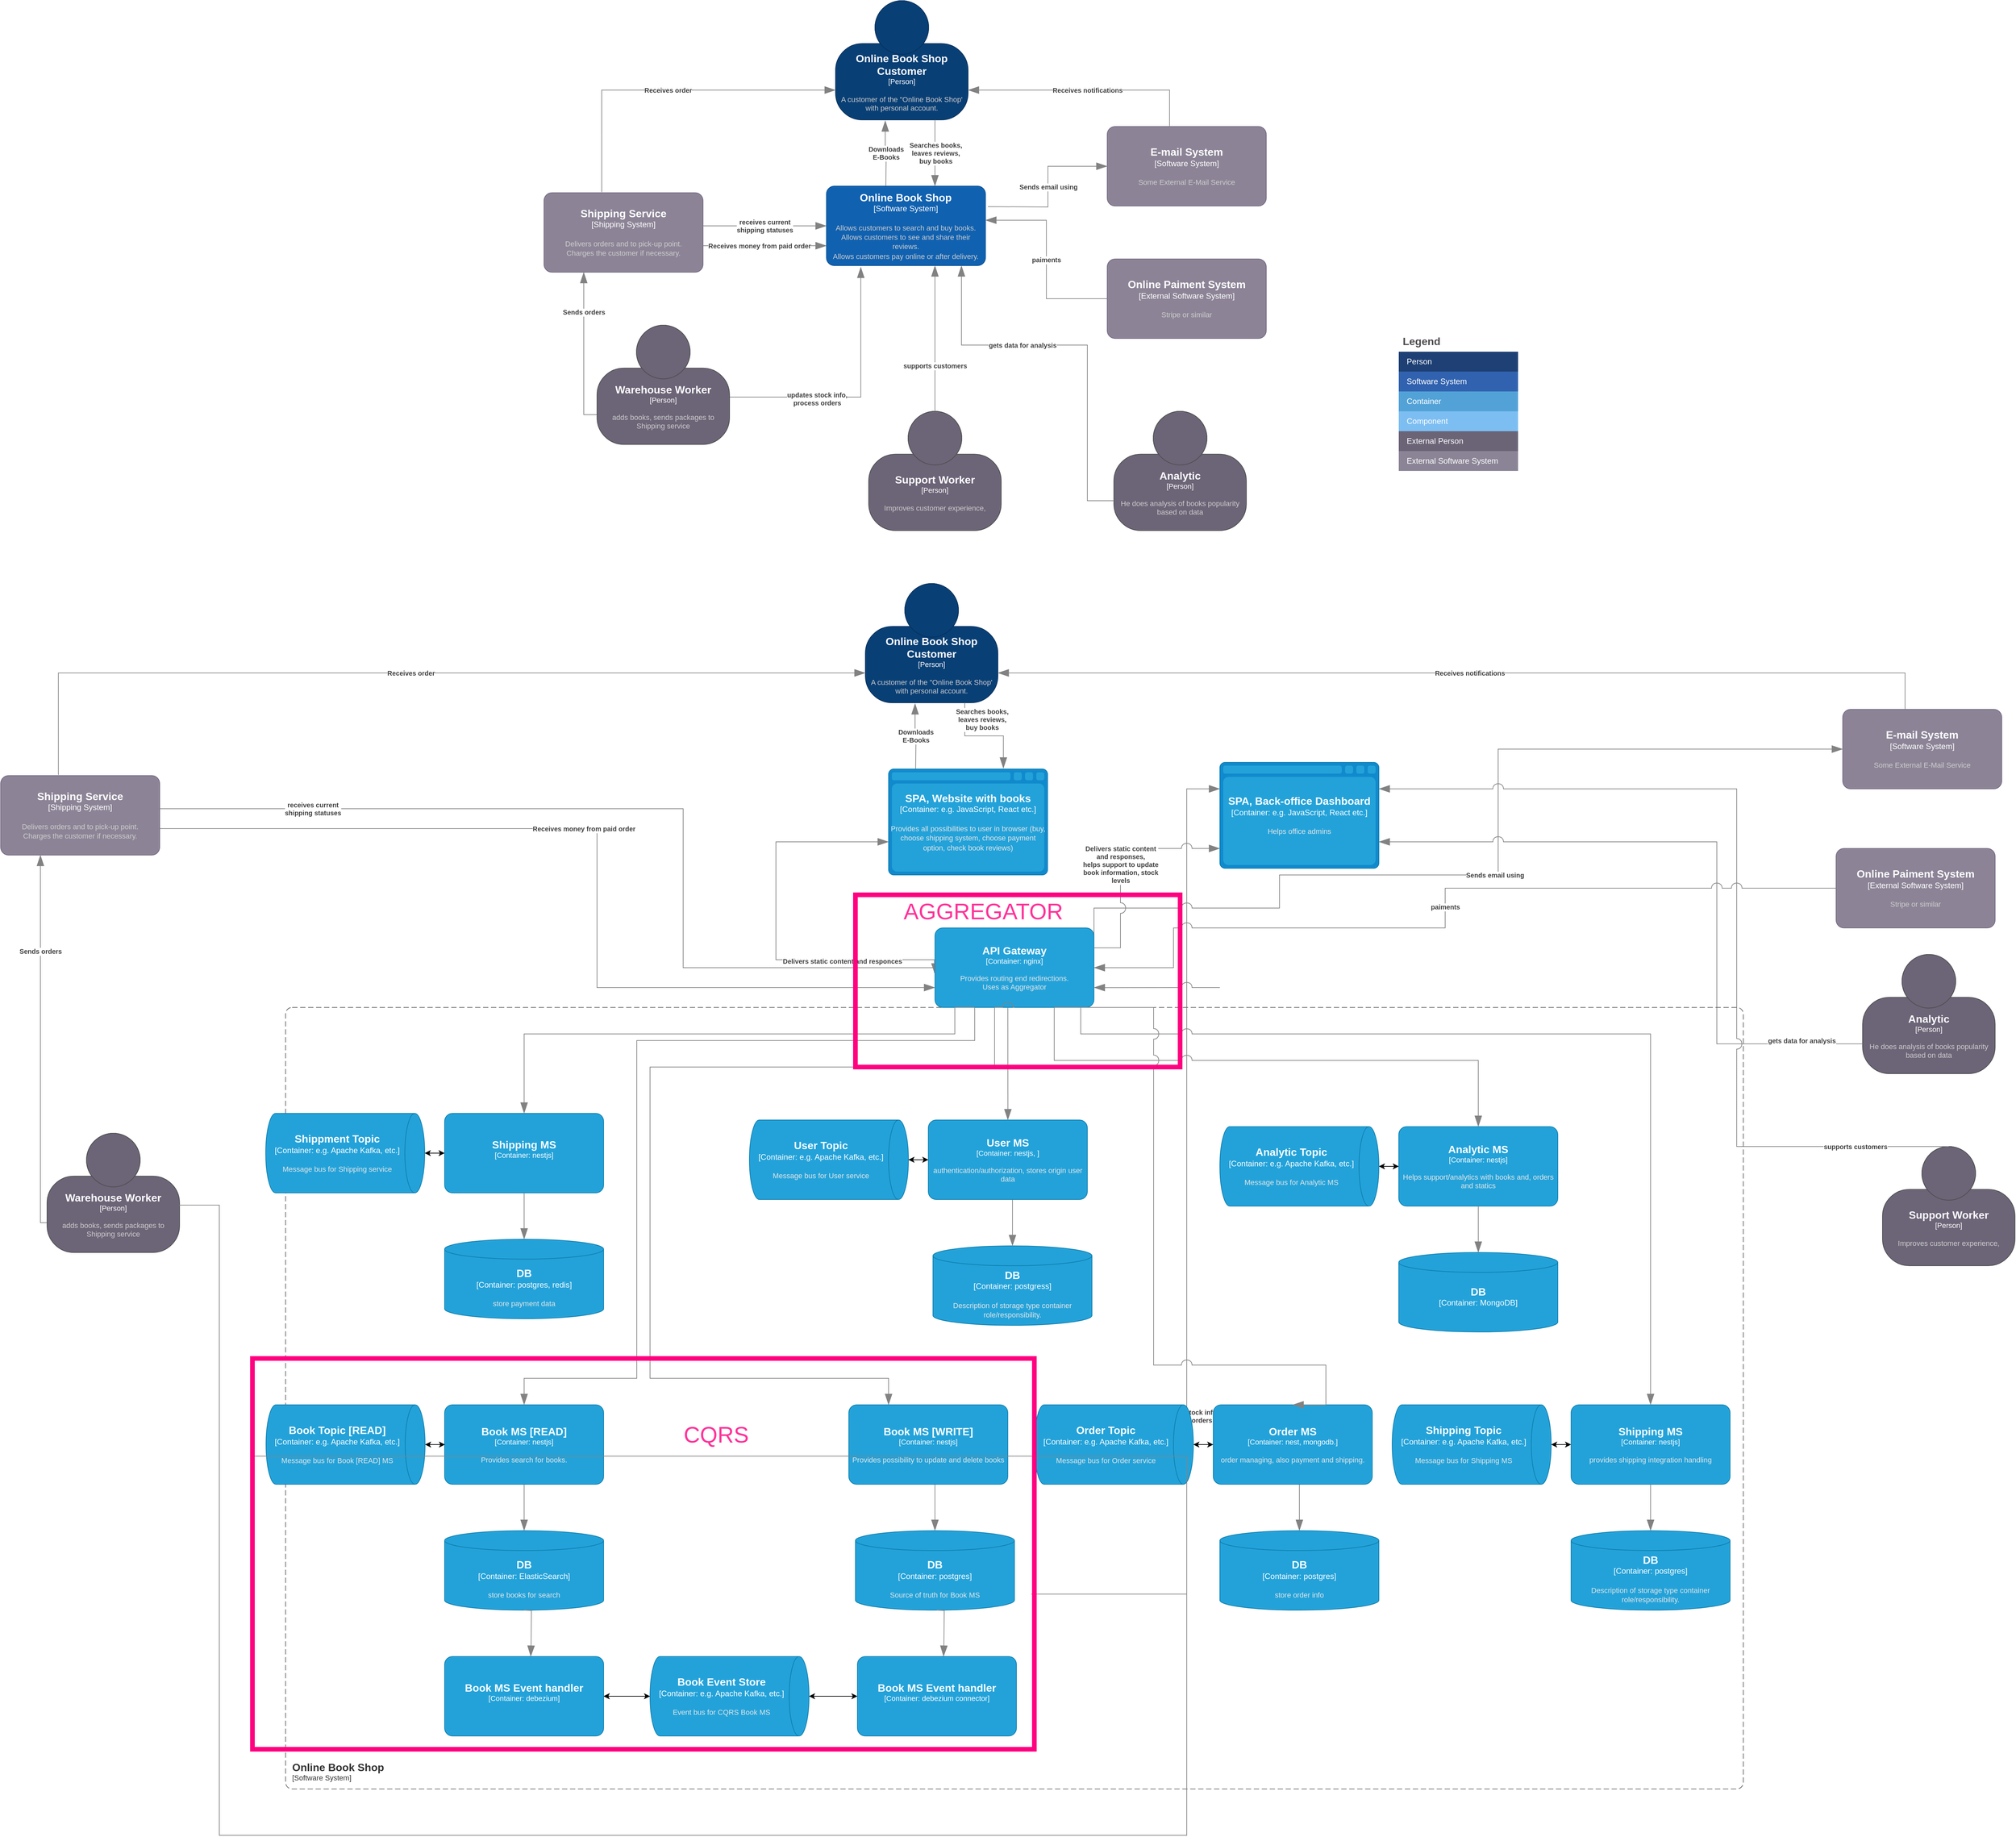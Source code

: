 <mxfile version="20.8.16" type="github">
  <diagram id="C5RBs43oDa-KdzZeNtuy" name="Page-1">
    <mxGraphModel dx="4390" dy="1849" grid="1" gridSize="10" guides="1" tooltips="1" connect="1" arrows="1" fold="1" page="1" pageScale="1" pageWidth="827" pageHeight="1169" math="0" shadow="0">
      <root>
        <mxCell id="WIyWlLk6GJQsqaUBKTNV-0" />
        <mxCell id="WIyWlLk6GJQsqaUBKTNV-1" parent="WIyWlLk6GJQsqaUBKTNV-0" />
        <UserObject label="[Software&amp;nbsp;System]" placeholders="1" name="Variable" id="lR82KbtdrRhrwkLevF8A-20">
          <mxCell style="text;html=1;strokeColor=none;fillColor=none;align=center;verticalAlign=middle;whiteSpace=wrap;overflow=hidden;fontColor=#000000;rounded=1;" parent="WIyWlLk6GJQsqaUBKTNV-1" vertex="1">
            <mxGeometry x="473" y="360" width="130" height="20" as="geometry" />
          </mxCell>
        </UserObject>
        <object c4Name="Online Book Shop Customer" c4Type="Person" c4Description="A customer of the &quot;Online Book Shop&#39; with personal account." label="&lt;font style=&quot;font-size: 16px&quot;&gt;&lt;b&gt;%c4Name%&lt;/b&gt;&lt;/font&gt;&lt;div&gt;[%c4Type%]&lt;/div&gt;&lt;br&gt;&lt;div&gt;&lt;font style=&quot;font-size: 11px&quot;&gt;&lt;font color=&quot;#cccccc&quot;&gt;%c4Description%&lt;/font&gt;&lt;/div&gt;" placeholders="1" id="34mQ4PZ5cwAQIsCeTfdx-1">
          <mxCell style="html=1;fontSize=11;dashed=0;whiteSpace=wrap;fillColor=#083F75;strokeColor=#06315C;fontColor=#ffffff;shape=mxgraph.c4.person2;align=center;metaEdit=1;points=[[0.5,0,0],[1,0.5,0],[1,0.75,0],[0.75,1,0],[0.5,1,0],[0.25,1,0],[0,0.75,0],[0,0.5,0]];resizable=0;" parent="WIyWlLk6GJQsqaUBKTNV-1" vertex="1">
            <mxGeometry x="440" y="40" width="200" height="180" as="geometry" />
          </mxCell>
        </object>
        <object placeholders="1" c4Name="E-mail System" c4Type="Software System" c4Description="Some External E-Mail Service" label="&lt;font style=&quot;font-size: 16px&quot;&gt;&lt;b&gt;%c4Name%&lt;/b&gt;&lt;/font&gt;&lt;div&gt;[%c4Type%]&lt;/div&gt;&lt;br&gt;&lt;div&gt;&lt;font style=&quot;font-size: 11px&quot;&gt;&lt;font color=&quot;#cccccc&quot;&gt;%c4Description%&lt;/font&gt;&lt;/div&gt;" id="34mQ4PZ5cwAQIsCeTfdx-3">
          <mxCell style="rounded=1;whiteSpace=wrap;html=1;labelBackgroundColor=none;fillColor=#8C8496;fontColor=#ffffff;align=center;arcSize=10;strokeColor=#736782;metaEdit=1;resizable=0;points=[[0.25,0,0],[0.5,0,0],[0.75,0,0],[1,0.25,0],[1,0.5,0],[1,0.75,0],[0.75,1,0],[0.5,1,0],[0.25,1,0],[0,0.75,0],[0,0.5,0],[0,0.25,0]];" parent="WIyWlLk6GJQsqaUBKTNV-1" vertex="1">
            <mxGeometry x="850" y="230" width="240" height="120" as="geometry" />
          </mxCell>
        </object>
        <object placeholders="1" c4Name="Shipping Service" c4Type="Shipping System" c4Description="Delivers orders and to pick-up point.&#xa;Charges the customer if necessary." label="&lt;font style=&quot;font-size: 16px&quot;&gt;&lt;b&gt;%c4Name%&lt;/b&gt;&lt;/font&gt;&lt;div&gt;[%c4Type%]&lt;/div&gt;&lt;br&gt;&lt;div&gt;&lt;font style=&quot;font-size: 11px&quot;&gt;&lt;font color=&quot;#cccccc&quot;&gt;%c4Description%&lt;/font&gt;&lt;/div&gt;" id="34mQ4PZ5cwAQIsCeTfdx-4">
          <mxCell style="rounded=1;whiteSpace=wrap;html=1;labelBackgroundColor=none;fillColor=#8C8496;fontColor=#ffffff;align=center;arcSize=10;strokeColor=#736782;metaEdit=1;resizable=0;points=[[0.25,0,0],[0.5,0,0],[0.75,0,0],[1,0.25,0],[1,0.5,0],[1,0.75,0],[0.75,1,0],[0.5,1,0],[0.25,1,0],[0,0.75,0],[0,0.5,0],[0,0.25,0]];" parent="WIyWlLk6GJQsqaUBKTNV-1" vertex="1">
            <mxGeometry y="330" width="240" height="120" as="geometry" />
          </mxCell>
        </object>
        <object placeholders="1" c4Type="Relationship" c4Description="updates stock info,&#xa;process orders" label="&lt;div style=&quot;text-align: left&quot;&gt;&lt;div style=&quot;text-align: center&quot;&gt;&lt;b&gt;%c4Description%&lt;/b&gt;&lt;/div&gt;" id="34mQ4PZ5cwAQIsCeTfdx-8">
          <mxCell style="endArrow=blockThin;html=1;fontSize=10;fontColor=#404040;strokeWidth=1;endFill=1;strokeColor=#828282;elbow=vertical;metaEdit=1;endSize=14;startSize=14;jumpStyle=arc;jumpSize=16;rounded=0;edgeStyle=orthogonalEdgeStyle;exitX=0.996;exitY=0.603;exitDx=0;exitDy=0;exitPerimeter=0;entryX=0.216;entryY=1.018;entryDx=0;entryDy=0;entryPerimeter=0;" parent="WIyWlLk6GJQsqaUBKTNV-1" source="34mQ4PZ5cwAQIsCeTfdx-25" target="hn75G_SugyieuHcK6L3S-0" edge="1">
            <mxGeometry x="-0.329" y="-2" width="240" relative="1" as="geometry">
              <mxPoint x="280" y="820" as="sourcePoint" />
              <mxPoint x="490" y="480" as="targetPoint" />
              <Array as="points">
                <mxPoint x="478" y="638" />
              </Array>
              <mxPoint as="offset" />
            </mxGeometry>
          </mxCell>
        </object>
        <object placeholders="1" c4Type="Relationship" c4Description="Receives money from paid order " label="&lt;div style=&quot;text-align: left&quot;&gt;&lt;div style=&quot;text-align: center&quot;&gt;&lt;b&gt;%c4Description%&lt;/b&gt;&lt;/div&gt;" id="34mQ4PZ5cwAQIsCeTfdx-9">
          <mxCell style="endArrow=blockThin;html=1;fontSize=10;fontColor=#404040;strokeWidth=1;endFill=1;strokeColor=#828282;elbow=vertical;metaEdit=1;endSize=14;startSize=14;jumpStyle=arc;jumpSize=16;rounded=0;edgeStyle=orthogonalEdgeStyle;entryX=0;entryY=0.75;entryDx=0;entryDy=0;entryPerimeter=0;" parent="WIyWlLk6GJQsqaUBKTNV-1" source="34mQ4PZ5cwAQIsCeTfdx-4" target="hn75G_SugyieuHcK6L3S-0" edge="1">
            <mxGeometry x="-0.092" width="240" relative="1" as="geometry">
              <mxPoint x="390" y="390" as="sourcePoint" />
              <mxPoint x="440" y="640" as="targetPoint" />
              <Array as="points">
                <mxPoint x="300" y="410" />
                <mxPoint x="300" y="410" />
              </Array>
              <mxPoint as="offset" />
            </mxGeometry>
          </mxCell>
        </object>
        <object placeholders="1" c4Type="Relationship" c4Description="Sends orders" label="&lt;div style=&quot;text-align: left&quot;&gt;&lt;div style=&quot;text-align: center&quot;&gt;&lt;b&gt;%c4Description%&lt;/b&gt;&lt;/div&gt;" id="34mQ4PZ5cwAQIsCeTfdx-11">
          <mxCell style="endArrow=blockThin;html=1;fontSize=10;fontColor=#404040;strokeWidth=1;endFill=1;strokeColor=#828282;elbow=vertical;metaEdit=1;endSize=14;startSize=14;jumpStyle=arc;jumpSize=16;rounded=0;edgeStyle=orthogonalEdgeStyle;exitX=0;exitY=0.75;exitDx=0;exitDy=0;exitPerimeter=0;entryX=0.25;entryY=1;entryDx=0;entryDy=0;entryPerimeter=0;" parent="WIyWlLk6GJQsqaUBKTNV-1" source="34mQ4PZ5cwAQIsCeTfdx-25" target="34mQ4PZ5cwAQIsCeTfdx-4" edge="1">
            <mxGeometry x="0.489" width="240" relative="1" as="geometry">
              <mxPoint x="390" y="390" as="sourcePoint" />
              <mxPoint x="630" y="390" as="targetPoint" />
              <mxPoint as="offset" />
            </mxGeometry>
          </mxCell>
        </object>
        <object placeholders="1" c4Type="Relationship" c4Description="Receives order" label="&lt;div style=&quot;text-align: left&quot;&gt;&lt;div style=&quot;text-align: center&quot;&gt;&lt;b&gt;%c4Description%&lt;/b&gt;&lt;/div&gt;" id="34mQ4PZ5cwAQIsCeTfdx-12">
          <mxCell style="endArrow=blockThin;html=1;fontSize=10;fontColor=#404040;strokeWidth=1;endFill=1;strokeColor=#828282;elbow=vertical;metaEdit=1;endSize=14;startSize=14;jumpStyle=arc;jumpSize=16;rounded=0;edgeStyle=orthogonalEdgeStyle;exitX=0.363;exitY=-0.008;exitDx=0;exitDy=0;exitPerimeter=0;entryX=0;entryY=0.75;entryDx=0;entryDy=0;entryPerimeter=0;" parent="WIyWlLk6GJQsqaUBKTNV-1" source="34mQ4PZ5cwAQIsCeTfdx-4" target="34mQ4PZ5cwAQIsCeTfdx-1" edge="1">
            <mxGeometry width="240" relative="1" as="geometry">
              <mxPoint x="390" y="390" as="sourcePoint" />
              <mxPoint x="630" y="390" as="targetPoint" />
            </mxGeometry>
          </mxCell>
        </object>
        <object placeholders="1" c4Type="Relationship" c4Description="Receives notifications" label="&lt;div style=&quot;text-align: left&quot;&gt;&lt;div style=&quot;text-align: center&quot;&gt;&lt;b&gt;%c4Description%&lt;/b&gt;&lt;/div&gt;" id="34mQ4PZ5cwAQIsCeTfdx-13">
          <mxCell style="endArrow=blockThin;html=1;fontSize=10;fontColor=#404040;strokeWidth=1;endFill=1;strokeColor=#828282;elbow=vertical;metaEdit=1;endSize=14;startSize=14;jumpStyle=arc;jumpSize=16;rounded=0;edgeStyle=orthogonalEdgeStyle;exitX=0.392;exitY=0;exitDx=0;exitDy=0;exitPerimeter=0;entryX=1;entryY=0.75;entryDx=0;entryDy=0;entryPerimeter=0;" parent="WIyWlLk6GJQsqaUBKTNV-1" source="34mQ4PZ5cwAQIsCeTfdx-3" target="34mQ4PZ5cwAQIsCeTfdx-1" edge="1">
            <mxGeometry width="240" relative="1" as="geometry">
              <mxPoint x="490" y="300" as="sourcePoint" />
              <mxPoint x="730" y="300" as="targetPoint" />
            </mxGeometry>
          </mxCell>
        </object>
        <object placeholders="1" c4Type="Relationship" c4Description="receives current&#xa;shipping statuses" label="&lt;div style=&quot;text-align: left&quot;&gt;&lt;div style=&quot;text-align: center&quot;&gt;&lt;b&gt;%c4Description%&lt;/b&gt;&lt;/div&gt;" id="34mQ4PZ5cwAQIsCeTfdx-14">
          <mxCell style="endArrow=blockThin;html=1;fontSize=10;fontColor=#404040;strokeWidth=1;endFill=1;strokeColor=#828282;elbow=vertical;metaEdit=1;endSize=14;startSize=14;jumpStyle=arc;jumpSize=16;rounded=0;edgeStyle=orthogonalEdgeStyle;entryX=0;entryY=0.5;entryDx=0;entryDy=0;entryPerimeter=0;exitX=1;exitY=0.417;exitDx=0;exitDy=0;exitPerimeter=0;" parent="WIyWlLk6GJQsqaUBKTNV-1" source="34mQ4PZ5cwAQIsCeTfdx-4" target="hn75G_SugyieuHcK6L3S-0" edge="1">
            <mxGeometry width="240" relative="1" as="geometry">
              <mxPoint x="252" y="380" as="sourcePoint" />
              <mxPoint x="390" y="401" as="targetPoint" />
              <Array as="points" />
            </mxGeometry>
          </mxCell>
        </object>
        <object placeholders="1" c4Type="Relationship" c4Description="Sends email using" label="&lt;div style=&quot;text-align: left&quot;&gt;&lt;div style=&quot;text-align: center&quot;&gt;&lt;b&gt;%c4Description%&lt;/b&gt;&lt;/div&gt;" id="34mQ4PZ5cwAQIsCeTfdx-16">
          <mxCell style="endArrow=blockThin;html=1;fontSize=10;fontColor=#404040;strokeWidth=1;endFill=1;strokeColor=#828282;elbow=vertical;metaEdit=1;endSize=14;startSize=14;jumpStyle=arc;jumpSize=16;rounded=0;edgeStyle=orthogonalEdgeStyle;entryX=0;entryY=0.5;entryDx=0;entryDy=0;entryPerimeter=0;" parent="WIyWlLk6GJQsqaUBKTNV-1" target="34mQ4PZ5cwAQIsCeTfdx-3" edge="1">
            <mxGeometry width="240" relative="1" as="geometry">
              <mxPoint x="670" y="351" as="sourcePoint" />
              <mxPoint x="590" y="450" as="targetPoint" />
              <mxPoint as="offset" />
            </mxGeometry>
          </mxCell>
        </object>
        <object placeholders="1" c4Type="Relationship" c4Description="Downloads&#xa;E-Books" label="&lt;div style=&quot;text-align: left&quot;&gt;&lt;div style=&quot;text-align: center&quot;&gt;&lt;b&gt;%c4Description%&lt;/b&gt;&lt;/div&gt;" id="34mQ4PZ5cwAQIsCeTfdx-17">
          <mxCell style="endArrow=blockThin;html=1;fontSize=10;fontColor=#404040;strokeWidth=1;endFill=1;strokeColor=#828282;elbow=vertical;metaEdit=1;endSize=14;startSize=14;jumpStyle=arc;jumpSize=16;rounded=0;edgeStyle=orthogonalEdgeStyle;exitX=0.434;exitY=0;exitDx=0;exitDy=0;exitPerimeter=0;entryX=0.375;entryY=1.006;entryDx=0;entryDy=0;entryPerimeter=0;" parent="WIyWlLk6GJQsqaUBKTNV-1" target="34mQ4PZ5cwAQIsCeTfdx-1" edge="1">
            <mxGeometry width="240" relative="1" as="geometry">
              <mxPoint x="515.86" y="320" as="sourcePoint" />
              <mxPoint x="530" y="250" as="targetPoint" />
            </mxGeometry>
          </mxCell>
        </object>
        <object placeholders="1" c4Type="Relationship" c4Description="Searches books,&#xa; leaves reviews,&#xa;buy books" label="&lt;div style=&quot;text-align: left&quot;&gt;&lt;div style=&quot;text-align: center&quot;&gt;&lt;b&gt;%c4Description%&lt;/b&gt;&lt;/div&gt;" id="34mQ4PZ5cwAQIsCeTfdx-18">
          <mxCell style="endArrow=blockThin;html=1;fontSize=10;fontColor=#404040;strokeWidth=1;endFill=1;strokeColor=#828282;elbow=vertical;metaEdit=1;endSize=14;startSize=14;jumpStyle=arc;jumpSize=16;rounded=0;edgeStyle=orthogonalEdgeStyle;exitX=0.75;exitY=1;exitDx=0;exitDy=0;exitPerimeter=0;" parent="WIyWlLk6GJQsqaUBKTNV-1" source="34mQ4PZ5cwAQIsCeTfdx-1" edge="1">
            <mxGeometry width="240" relative="1" as="geometry">
              <mxPoint x="563" y="221" as="sourcePoint" />
              <mxPoint x="590" y="320" as="targetPoint" />
            </mxGeometry>
          </mxCell>
        </object>
        <object placeholders="1" c4Name="Analytic" c4Type="Person" c4Description="He does analysis of books popularity based on data" label="&lt;font style=&quot;font-size: 16px&quot;&gt;&lt;b&gt;%c4Name%&lt;/b&gt;&lt;/font&gt;&lt;div&gt;[%c4Type%]&lt;/div&gt;&lt;br&gt;&lt;div&gt;&lt;font style=&quot;font-size: 11px&quot;&gt;&lt;font color=&quot;#cccccc&quot;&gt;%c4Description%&lt;/font&gt;&lt;/div&gt;" id="34mQ4PZ5cwAQIsCeTfdx-22">
          <mxCell style="html=1;fontSize=11;dashed=0;whiteSpace=wrap;fillColor=#6C6477;strokeColor=#4D4D4D;fontColor=#ffffff;shape=mxgraph.c4.person2;align=center;metaEdit=1;points=[[0.5,0,0],[1,0.5,0],[1,0.75,0],[0.75,1,0],[0.5,1,0],[0.25,1,0],[0,0.75,0],[0,0.5,0]];resizable=0;" parent="WIyWlLk6GJQsqaUBKTNV-1" vertex="1">
            <mxGeometry x="860" y="660" width="200" height="180" as="geometry" />
          </mxCell>
        </object>
        <object placeholders="1" c4Name="Support Worker" c4Type="Person" c4Description="Improves customer experience," label="&lt;font style=&quot;font-size: 16px&quot;&gt;&lt;b&gt;%c4Name%&lt;/b&gt;&lt;/font&gt;&lt;div&gt;[%c4Type%]&lt;/div&gt;&lt;br&gt;&lt;div&gt;&lt;font style=&quot;font-size: 11px&quot;&gt;&lt;font color=&quot;#cccccc&quot;&gt;%c4Description%&lt;/font&gt;&lt;/div&gt;" id="34mQ4PZ5cwAQIsCeTfdx-23">
          <mxCell style="html=1;fontSize=11;dashed=0;whiteSpace=wrap;fillColor=#6C6477;strokeColor=#4D4D4D;fontColor=#ffffff;shape=mxgraph.c4.person2;align=center;metaEdit=1;points=[[0.5,0,0],[1,0.5,0],[1,0.75,0],[0.75,1,0],[0.5,1,0],[0.25,1,0],[0,0.75,0],[0,0.5,0]];resizable=0;" parent="WIyWlLk6GJQsqaUBKTNV-1" vertex="1">
            <mxGeometry x="490" y="660" width="200" height="180" as="geometry" />
          </mxCell>
        </object>
        <object placeholders="1" c4Name="Warehouse Worker" c4Type="Person" c4Description="adds books, sends packages to Shipping service" label="&lt;font style=&quot;font-size: 16px&quot;&gt;&lt;b&gt;%c4Name%&lt;/b&gt;&lt;/font&gt;&lt;div&gt;[%c4Type%]&lt;/div&gt;&lt;br&gt;&lt;div&gt;&lt;font style=&quot;font-size: 11px&quot;&gt;&lt;font color=&quot;#cccccc&quot;&gt;%c4Description%&lt;/font&gt;&lt;/div&gt;" id="34mQ4PZ5cwAQIsCeTfdx-25">
          <mxCell style="html=1;fontSize=11;dashed=0;whiteSpace=wrap;fillColor=#6C6477;strokeColor=#4D4D4D;fontColor=#ffffff;shape=mxgraph.c4.person2;align=center;metaEdit=1;points=[[0.5,0,0],[1,0.5,0],[1,0.75,0],[0.75,1,0],[0.5,1,0],[0.25,1,0],[0,0.75,0],[0,0.5,0]];resizable=0;" parent="WIyWlLk6GJQsqaUBKTNV-1" vertex="1">
            <mxGeometry x="80" y="530" width="200" height="180" as="geometry" />
          </mxCell>
        </object>
        <object placeholders="1" c4Name="Online Paiment System" c4Type="External Software System" c4Description="Stripe or similar" label="&lt;font style=&quot;font-size: 16px&quot;&gt;&lt;b&gt;%c4Name%&lt;/b&gt;&lt;/font&gt;&lt;div&gt;[%c4Type%]&lt;/div&gt;&lt;br&gt;&lt;div&gt;&lt;font style=&quot;font-size: 11px&quot;&gt;&lt;font color=&quot;#cccccc&quot;&gt;%c4Description%&lt;/font&gt;&lt;/div&gt;" id="34mQ4PZ5cwAQIsCeTfdx-26">
          <mxCell style="rounded=1;whiteSpace=wrap;html=1;labelBackgroundColor=none;fillColor=#8C8496;fontColor=#ffffff;align=center;arcSize=10;strokeColor=#736782;metaEdit=1;resizable=0;points=[[0.25,0,0],[0.5,0,0],[0.75,0,0],[1,0.25,0],[1,0.5,0],[1,0.75,0],[0.75,1,0],[0.5,1,0],[0.25,1,0],[0,0.75,0],[0,0.5,0],[0,0.25,0]];" parent="WIyWlLk6GJQsqaUBKTNV-1" vertex="1">
            <mxGeometry x="850" y="430" width="240" height="120" as="geometry" />
          </mxCell>
        </object>
        <object placeholders="1" c4Name="Online Book Shop" c4Type="Software System" c4Description="Allows customers to search and buy books.&#xa;Allows customers to see and share their reviews.&#xa;Allows customers pay online or after delivery." label="&lt;font style=&quot;font-size: 16px&quot;&gt;&lt;b&gt;%c4Name%&lt;/b&gt;&lt;/font&gt;&lt;div&gt;[%c4Type%]&lt;/div&gt;&lt;br&gt;&lt;div&gt;&lt;font style=&quot;font-size: 11px&quot;&gt;&lt;font color=&quot;#cccccc&quot;&gt;%c4Description%&lt;/font&gt;&lt;/div&gt;" id="hn75G_SugyieuHcK6L3S-0">
          <mxCell style="rounded=1;whiteSpace=wrap;html=1;labelBackgroundColor=none;fillColor=#1061B0;fontColor=#ffffff;align=center;arcSize=10;strokeColor=#0D5091;metaEdit=1;resizable=0;points=[[0.25,0,0],[0.5,0,0],[0.75,0,0],[1,0.25,0],[1,0.5,0],[1,0.75,0],[0.75,1,0],[0.5,1,0],[0.25,1,0],[0,0.75,0],[0,0.5,0],[0,0.25,0]];" parent="WIyWlLk6GJQsqaUBKTNV-1" vertex="1">
            <mxGeometry x="426.25" y="320" width="240" height="120" as="geometry" />
          </mxCell>
        </object>
        <object placeholders="1" c4Type="Relationship" c4Description="gets data for analysis" label="&lt;div style=&quot;text-align: left&quot;&gt;&lt;div style=&quot;text-align: center&quot;&gt;&lt;b&gt;%c4Description%&lt;/b&gt;&lt;/div&gt;" id="hn75G_SugyieuHcK6L3S-1">
          <mxCell style="endArrow=blockThin;html=1;fontSize=10;fontColor=#404040;strokeWidth=1;endFill=1;strokeColor=#828282;elbow=vertical;metaEdit=1;endSize=14;startSize=14;jumpStyle=arc;jumpSize=16;rounded=0;edgeStyle=orthogonalEdgeStyle;exitX=0;exitY=0.75;exitDx=0;exitDy=0;exitPerimeter=0;" parent="WIyWlLk6GJQsqaUBKTNV-1" source="34mQ4PZ5cwAQIsCeTfdx-22" target="hn75G_SugyieuHcK6L3S-0" edge="1">
            <mxGeometry x="0.273" width="240" relative="1" as="geometry">
              <mxPoint x="460" y="550" as="sourcePoint" />
              <mxPoint x="630" y="450" as="targetPoint" />
              <Array as="points">
                <mxPoint x="820" y="795" />
                <mxPoint x="820" y="560" />
                <mxPoint x="630" y="560" />
              </Array>
              <mxPoint x="-1" as="offset" />
            </mxGeometry>
          </mxCell>
        </object>
        <object placeholders="1" c4Type="Relationship" c4Description="supports customers" label="&lt;div style=&quot;text-align: left&quot;&gt;&lt;div style=&quot;text-align: center&quot;&gt;&lt;b&gt;%c4Description%&lt;/b&gt;&lt;/div&gt;" id="hn75G_SugyieuHcK6L3S-4">
          <mxCell style="endArrow=blockThin;html=1;fontSize=10;fontColor=#404040;strokeWidth=1;endFill=1;strokeColor=#828282;elbow=vertical;metaEdit=1;endSize=14;startSize=14;jumpStyle=arc;jumpSize=16;rounded=0;edgeStyle=orthogonalEdgeStyle;exitX=0.5;exitY=0;exitDx=0;exitDy=0;exitPerimeter=0;" parent="WIyWlLk6GJQsqaUBKTNV-1" source="34mQ4PZ5cwAQIsCeTfdx-23" edge="1">
            <mxGeometry x="-0.364" width="240" relative="1" as="geometry">
              <mxPoint x="460" y="640" as="sourcePoint" />
              <mxPoint x="590" y="440" as="targetPoint" />
              <Array as="points">
                <mxPoint x="590" y="442" />
              </Array>
              <mxPoint y="1" as="offset" />
            </mxGeometry>
          </mxCell>
        </object>
        <object placeholders="1" c4Type="Relationship" c4Description="paiments" label="&lt;div style=&quot;text-align: left&quot;&gt;&lt;div style=&quot;text-align: center&quot;&gt;&lt;b&gt;%c4Description%&lt;/b&gt;&lt;/div&gt;" id="hn75G_SugyieuHcK6L3S-6">
          <mxCell style="endArrow=blockThin;html=1;fontSize=10;fontColor=#404040;strokeWidth=1;endFill=1;strokeColor=#828282;elbow=vertical;metaEdit=1;endSize=14;startSize=14;jumpStyle=arc;jumpSize=16;rounded=0;edgeStyle=orthogonalEdgeStyle;exitX=0;exitY=0.5;exitDx=0;exitDy=0;exitPerimeter=0;entryX=1;entryY=0.429;entryDx=0;entryDy=0;entryPerimeter=0;" parent="WIyWlLk6GJQsqaUBKTNV-1" source="34mQ4PZ5cwAQIsCeTfdx-26" target="hn75G_SugyieuHcK6L3S-0" edge="1">
            <mxGeometry x="-0.004" width="240" relative="1" as="geometry">
              <mxPoint x="460" y="590" as="sourcePoint" />
              <mxPoint x="700" y="590" as="targetPoint" />
              <mxPoint as="offset" />
            </mxGeometry>
          </mxCell>
        </object>
        <object c4Name="Online Book Shop Customer" c4Type="Person" c4Description="A customer of the &quot;Online Book Shop&#39; with personal account." label="&lt;font style=&quot;font-size: 16px&quot;&gt;&lt;b&gt;%c4Name%&lt;/b&gt;&lt;/font&gt;&lt;div&gt;[%c4Type%]&lt;/div&gt;&lt;br&gt;&lt;div&gt;&lt;font style=&quot;font-size: 11px&quot;&gt;&lt;font color=&quot;#cccccc&quot;&gt;%c4Description%&lt;/font&gt;&lt;/div&gt;" placeholders="1" id="Y0cg_eAdOT0GzpV515UC-2">
          <mxCell style="html=1;fontSize=11;dashed=0;whiteSpace=wrap;fillColor=#083F75;strokeColor=#06315C;fontColor=#ffffff;shape=mxgraph.c4.person2;align=center;metaEdit=1;points=[[0.5,0,0],[1,0.5,0],[1,0.75,0],[0.75,1,0],[0.5,1,0],[0.25,1,0],[0,0.75,0],[0,0.5,0]];resizable=0;" parent="WIyWlLk6GJQsqaUBKTNV-1" vertex="1">
            <mxGeometry x="485" y="920" width="200" height="180" as="geometry" />
          </mxCell>
        </object>
        <object placeholders="1" c4Name="E-mail System" c4Type="Software System" c4Description="Some External E-Mail Service" label="&lt;font style=&quot;font-size: 16px&quot;&gt;&lt;b&gt;%c4Name%&lt;/b&gt;&lt;/font&gt;&lt;div&gt;[%c4Type%]&lt;/div&gt;&lt;br&gt;&lt;div&gt;&lt;font style=&quot;font-size: 11px&quot;&gt;&lt;font color=&quot;#cccccc&quot;&gt;%c4Description%&lt;/font&gt;&lt;/div&gt;" id="Y0cg_eAdOT0GzpV515UC-3">
          <mxCell style="rounded=1;whiteSpace=wrap;html=1;labelBackgroundColor=none;fillColor=#8C8496;fontColor=#ffffff;align=center;arcSize=10;strokeColor=#736782;metaEdit=1;resizable=0;points=[[0.25,0,0],[0.5,0,0],[0.75,0,0],[1,0.25,0],[1,0.5,0],[1,0.75,0],[0.75,1,0],[0.5,1,0],[0.25,1,0],[0,0.75,0],[0,0.5,0],[0,0.25,0]];" parent="WIyWlLk6GJQsqaUBKTNV-1" vertex="1">
            <mxGeometry x="1960" y="1110" width="240" height="120" as="geometry" />
          </mxCell>
        </object>
        <object placeholders="1" c4Name="Shipping Service" c4Type="Shipping System" c4Description="Delivers orders and to pick-up point.&#xa;Charges the customer if necessary." label="&lt;font style=&quot;font-size: 16px&quot;&gt;&lt;b&gt;%c4Name%&lt;/b&gt;&lt;/font&gt;&lt;div&gt;[%c4Type%]&lt;/div&gt;&lt;br&gt;&lt;div&gt;&lt;font style=&quot;font-size: 11px&quot;&gt;&lt;font color=&quot;#cccccc&quot;&gt;%c4Description%&lt;/font&gt;&lt;/div&gt;" id="Y0cg_eAdOT0GzpV515UC-4">
          <mxCell style="rounded=1;whiteSpace=wrap;html=1;labelBackgroundColor=none;fillColor=#8C8496;fontColor=#ffffff;align=center;arcSize=10;strokeColor=#736782;metaEdit=1;resizable=0;points=[[0.25,0,0],[0.5,0,0],[0.75,0,0],[1,0.25,0],[1,0.5,0],[1,0.75,0],[0.75,1,0],[0.5,1,0],[0.25,1,0],[0,0.75,0],[0,0.5,0],[0,0.25,0]];" parent="WIyWlLk6GJQsqaUBKTNV-1" vertex="1">
            <mxGeometry x="-820" y="1210" width="240" height="120" as="geometry" />
          </mxCell>
        </object>
        <object placeholders="1" c4Type="Relationship" c4Description="updates stock info,&#xa;process orders" label="&lt;div style=&quot;text-align: left&quot;&gt;&lt;div style=&quot;text-align: center&quot;&gt;&lt;b&gt;%c4Description%&lt;/b&gt;&lt;/div&gt;" id="Y0cg_eAdOT0GzpV515UC-5">
          <mxCell style="endArrow=blockThin;html=1;fontSize=10;fontColor=#404040;strokeWidth=1;endFill=1;strokeColor=#828282;elbow=vertical;metaEdit=1;endSize=14;startSize=14;jumpStyle=arc;jumpSize=16;rounded=0;edgeStyle=orthogonalEdgeStyle;exitX=0.996;exitY=0.603;exitDx=0;exitDy=0;exitPerimeter=0;entryX=0;entryY=0.25;entryDx=0;entryDy=0;entryPerimeter=0;startArrow=none;" parent="WIyWlLk6GJQsqaUBKTNV-1" source="CrYtLZADBTJFYdvCHxVI-21" target="Y0cg_eAdOT0GzpV515UC-57" edge="1">
            <mxGeometry x="-0.329" y="-2" width="240" relative="1" as="geometry">
              <mxPoint x="325" y="1700" as="sourcePoint" />
              <mxPoint x="1020" y="1190" as="targetPoint" />
              <Array as="points">
                <mxPoint x="970" y="1230" />
              </Array>
              <mxPoint as="offset" />
            </mxGeometry>
          </mxCell>
        </object>
        <object placeholders="1" c4Type="Relationship" c4Description="Receives money from paid order " label="&lt;div style=&quot;text-align: left&quot;&gt;&lt;div style=&quot;text-align: center&quot;&gt;&lt;b&gt;%c4Description%&lt;/b&gt;&lt;/div&gt;" id="Y0cg_eAdOT0GzpV515UC-6">
          <mxCell style="endArrow=blockThin;html=1;fontSize=10;fontColor=#404040;strokeWidth=1;endFill=1;strokeColor=#828282;elbow=vertical;metaEdit=1;endSize=14;startSize=14;jumpStyle=arc;jumpSize=16;rounded=0;edgeStyle=orthogonalEdgeStyle;entryX=0;entryY=0.75;entryDx=0;entryDy=0;entryPerimeter=0;" parent="WIyWlLk6GJQsqaUBKTNV-1" source="Y0cg_eAdOT0GzpV515UC-4" target="Y0cg_eAdOT0GzpV515UC-42" edge="1">
            <mxGeometry x="-0.092" width="240" relative="1" as="geometry">
              <mxPoint x="435" y="1270" as="sourcePoint" />
              <mxPoint x="80" y="1480" as="targetPoint" />
              <Array as="points">
                <mxPoint x="80" y="1290" />
                <mxPoint x="80" y="1530" />
              </Array>
              <mxPoint as="offset" />
            </mxGeometry>
          </mxCell>
        </object>
        <object placeholders="1" c4Type="Relationship" c4Description="Sends orders" label="&lt;div style=&quot;text-align: left&quot;&gt;&lt;div style=&quot;text-align: center&quot;&gt;&lt;b&gt;%c4Description%&lt;/b&gt;&lt;/div&gt;" id="Y0cg_eAdOT0GzpV515UC-7">
          <mxCell style="endArrow=blockThin;html=1;fontSize=10;fontColor=#404040;strokeWidth=1;endFill=1;strokeColor=#828282;elbow=vertical;metaEdit=1;endSize=14;startSize=14;jumpStyle=arc;jumpSize=16;rounded=0;edgeStyle=orthogonalEdgeStyle;exitX=0;exitY=0.75;exitDx=0;exitDy=0;exitPerimeter=0;entryX=0.25;entryY=1;entryDx=0;entryDy=0;entryPerimeter=0;" parent="WIyWlLk6GJQsqaUBKTNV-1" source="Y0cg_eAdOT0GzpV515UC-16" target="Y0cg_eAdOT0GzpV515UC-4" edge="1">
            <mxGeometry x="0.489" width="240" relative="1" as="geometry">
              <mxPoint x="435" y="1270" as="sourcePoint" />
              <mxPoint x="675" y="1270" as="targetPoint" />
              <mxPoint as="offset" />
            </mxGeometry>
          </mxCell>
        </object>
        <object placeholders="1" c4Type="Relationship" c4Description="Receives order" label="&lt;div style=&quot;text-align: left&quot;&gt;&lt;div style=&quot;text-align: center&quot;&gt;&lt;b&gt;%c4Description%&lt;/b&gt;&lt;/div&gt;" id="Y0cg_eAdOT0GzpV515UC-8">
          <mxCell style="endArrow=blockThin;html=1;fontSize=10;fontColor=#404040;strokeWidth=1;endFill=1;strokeColor=#828282;elbow=vertical;metaEdit=1;endSize=14;startSize=14;jumpStyle=arc;jumpSize=16;rounded=0;edgeStyle=orthogonalEdgeStyle;exitX=0.363;exitY=-0.008;exitDx=0;exitDy=0;exitPerimeter=0;entryX=0;entryY=0.75;entryDx=0;entryDy=0;entryPerimeter=0;" parent="WIyWlLk6GJQsqaUBKTNV-1" source="Y0cg_eAdOT0GzpV515UC-4" target="Y0cg_eAdOT0GzpV515UC-2" edge="1">
            <mxGeometry width="240" relative="1" as="geometry">
              <mxPoint x="435" y="1270" as="sourcePoint" />
              <mxPoint x="675" y="1270" as="targetPoint" />
            </mxGeometry>
          </mxCell>
        </object>
        <object placeholders="1" c4Type="Relationship" c4Description="Receives notifications" label="&lt;div style=&quot;text-align: left&quot;&gt;&lt;div style=&quot;text-align: center&quot;&gt;&lt;b&gt;%c4Description%&lt;/b&gt;&lt;/div&gt;" id="Y0cg_eAdOT0GzpV515UC-9">
          <mxCell style="endArrow=blockThin;html=1;fontSize=10;fontColor=#404040;strokeWidth=1;endFill=1;strokeColor=#828282;elbow=vertical;metaEdit=1;endSize=14;startSize=14;jumpStyle=arc;jumpSize=16;rounded=0;edgeStyle=orthogonalEdgeStyle;exitX=0.392;exitY=0;exitDx=0;exitDy=0;exitPerimeter=0;entryX=1;entryY=0.75;entryDx=0;entryDy=0;entryPerimeter=0;" parent="WIyWlLk6GJQsqaUBKTNV-1" source="Y0cg_eAdOT0GzpV515UC-3" target="Y0cg_eAdOT0GzpV515UC-2" edge="1">
            <mxGeometry width="240" relative="1" as="geometry">
              <mxPoint x="535" y="1180" as="sourcePoint" />
              <mxPoint x="775" y="1180" as="targetPoint" />
            </mxGeometry>
          </mxCell>
        </object>
        <object placeholders="1" c4Type="Relationship" c4Description="receives current&#xa;shipping statuses" label="&lt;div style=&quot;text-align: left&quot;&gt;&lt;div style=&quot;text-align: center&quot;&gt;&lt;b&gt;%c4Description%&lt;/b&gt;&lt;/div&gt;" id="Y0cg_eAdOT0GzpV515UC-10">
          <mxCell style="endArrow=blockThin;html=1;fontSize=10;fontColor=#404040;strokeWidth=1;endFill=1;strokeColor=#828282;elbow=vertical;metaEdit=1;endSize=14;startSize=14;jumpStyle=arc;jumpSize=16;rounded=0;edgeStyle=orthogonalEdgeStyle;exitX=1;exitY=0.417;exitDx=0;exitDy=0;exitPerimeter=0;" parent="WIyWlLk6GJQsqaUBKTNV-1" source="Y0cg_eAdOT0GzpV515UC-4" edge="1">
            <mxGeometry x="-0.674" width="240" relative="1" as="geometry">
              <mxPoint x="297" y="1260" as="sourcePoint" />
              <mxPoint x="590" y="1510" as="targetPoint" />
              <Array as="points">
                <mxPoint x="210" y="1260" />
                <mxPoint x="210" y="1500" />
                <mxPoint x="590" y="1500" />
              </Array>
              <mxPoint as="offset" />
            </mxGeometry>
          </mxCell>
        </object>
        <object placeholders="1" c4Type="Relationship" c4Description="Sends email using" label="&lt;div style=&quot;text-align: left&quot;&gt;&lt;div style=&quot;text-align: center&quot;&gt;&lt;b&gt;%c4Description%&lt;/b&gt;&lt;/div&gt;" id="Y0cg_eAdOT0GzpV515UC-11">
          <mxCell style="endArrow=blockThin;html=1;fontSize=10;fontColor=#404040;strokeWidth=1;endFill=1;strokeColor=#828282;elbow=vertical;metaEdit=1;endSize=14;startSize=14;jumpStyle=arc;jumpSize=16;rounded=0;edgeStyle=orthogonalEdgeStyle;entryX=0;entryY=0.5;entryDx=0;entryDy=0;entryPerimeter=0;exitX=1;exitY=0.25;exitDx=0;exitDy=0;exitPerimeter=0;" parent="WIyWlLk6GJQsqaUBKTNV-1" source="Y0cg_eAdOT0GzpV515UC-42" target="Y0cg_eAdOT0GzpV515UC-3" edge="1">
            <mxGeometry width="240" relative="1" as="geometry">
              <mxPoint x="1040" y="1100" as="sourcePoint" />
              <mxPoint x="635" y="1330" as="targetPoint" />
              <mxPoint as="offset" />
              <Array as="points">
                <mxPoint x="830" y="1410" />
                <mxPoint x="1110" y="1410" />
                <mxPoint x="1110" y="1360" />
                <mxPoint x="1440" y="1360" />
                <mxPoint x="1440" y="1170" />
              </Array>
            </mxGeometry>
          </mxCell>
        </object>
        <object placeholders="1" c4Type="Relationship" c4Description="Downloads&#xa;E-Books" label="&lt;div style=&quot;text-align: left&quot;&gt;&lt;div style=&quot;text-align: center&quot;&gt;&lt;b&gt;%c4Description%&lt;/b&gt;&lt;/div&gt;" id="Y0cg_eAdOT0GzpV515UC-12">
          <mxCell style="endArrow=blockThin;html=1;fontSize=10;fontColor=#404040;strokeWidth=1;endFill=1;strokeColor=#828282;elbow=vertical;metaEdit=1;endSize=14;startSize=14;jumpStyle=arc;jumpSize=16;rounded=0;edgeStyle=orthogonalEdgeStyle;exitX=0.434;exitY=0;exitDx=0;exitDy=0;exitPerimeter=0;entryX=0.375;entryY=1.006;entryDx=0;entryDy=0;entryPerimeter=0;" parent="WIyWlLk6GJQsqaUBKTNV-1" target="Y0cg_eAdOT0GzpV515UC-2" edge="1">
            <mxGeometry width="240" relative="1" as="geometry">
              <mxPoint x="560.86" y="1200" as="sourcePoint" />
              <mxPoint x="575" y="1130" as="targetPoint" />
            </mxGeometry>
          </mxCell>
        </object>
        <object placeholders="1" c4Type="Relationship" c4Description="Searches books,&#xa; leaves reviews,&#xa;buy books" label="&lt;div style=&quot;text-align: left&quot;&gt;&lt;div style=&quot;text-align: center&quot;&gt;&lt;b&gt;%c4Description%&lt;/b&gt;&lt;/div&gt;" id="Y0cg_eAdOT0GzpV515UC-13">
          <mxCell style="endArrow=blockThin;html=1;fontSize=10;fontColor=#404040;strokeWidth=1;endFill=1;strokeColor=#828282;elbow=vertical;metaEdit=1;endSize=14;startSize=14;jumpStyle=arc;jumpSize=16;rounded=0;edgeStyle=orthogonalEdgeStyle;exitX=0.75;exitY=1;exitDx=0;exitDy=0;exitPerimeter=0;entryX=0.722;entryY=-0.006;entryDx=0;entryDy=0;entryPerimeter=0;" parent="WIyWlLk6GJQsqaUBKTNV-1" source="Y0cg_eAdOT0GzpV515UC-2" target="Y0cg_eAdOT0GzpV515UC-41" edge="1">
            <mxGeometry x="-0.039" y="25" width="240" relative="1" as="geometry">
              <mxPoint x="608" y="1101" as="sourcePoint" />
              <mxPoint x="640" y="1230" as="targetPoint" />
              <mxPoint as="offset" />
            </mxGeometry>
          </mxCell>
        </object>
        <object placeholders="1" c4Name="Analytic" c4Type="Person" c4Description="He does analysis of books popularity based on data" label="&lt;font style=&quot;font-size: 16px&quot;&gt;&lt;b&gt;%c4Name%&lt;/b&gt;&lt;/font&gt;&lt;div&gt;[%c4Type%]&lt;/div&gt;&lt;br&gt;&lt;div&gt;&lt;font style=&quot;font-size: 11px&quot;&gt;&lt;font color=&quot;#cccccc&quot;&gt;%c4Description%&lt;/font&gt;&lt;/div&gt;" id="Y0cg_eAdOT0GzpV515UC-14">
          <mxCell style="html=1;fontSize=11;dashed=0;whiteSpace=wrap;fillColor=#6C6477;strokeColor=#4D4D4D;fontColor=#ffffff;shape=mxgraph.c4.person2;align=center;metaEdit=1;points=[[0.5,0,0],[1,0.5,0],[1,0.75,0],[0.75,1,0],[0.5,1,0],[0.25,1,0],[0,0.75,0],[0,0.5,0]];resizable=0;" parent="WIyWlLk6GJQsqaUBKTNV-1" vertex="1">
            <mxGeometry x="1990" y="1480" width="200" height="180" as="geometry" />
          </mxCell>
        </object>
        <object placeholders="1" c4Name="Support Worker" c4Type="Person" c4Description="Improves customer experience," label="&lt;font style=&quot;font-size: 16px&quot;&gt;&lt;b&gt;%c4Name%&lt;/b&gt;&lt;/font&gt;&lt;div&gt;[%c4Type%]&lt;/div&gt;&lt;br&gt;&lt;div&gt;&lt;font style=&quot;font-size: 11px&quot;&gt;&lt;font color=&quot;#cccccc&quot;&gt;%c4Description%&lt;/font&gt;&lt;/div&gt;" id="Y0cg_eAdOT0GzpV515UC-15">
          <mxCell style="html=1;fontSize=11;dashed=0;whiteSpace=wrap;fillColor=#6C6477;strokeColor=#4D4D4D;fontColor=#ffffff;shape=mxgraph.c4.person2;align=center;metaEdit=1;points=[[0.5,0,0],[1,0.5,0],[1,0.75,0],[0.75,1,0],[0.5,1,0],[0.25,1,0],[0,0.75,0],[0,0.5,0]];resizable=0;" parent="WIyWlLk6GJQsqaUBKTNV-1" vertex="1">
            <mxGeometry x="2020" y="1770" width="200" height="180" as="geometry" />
          </mxCell>
        </object>
        <object placeholders="1" c4Name="Warehouse Worker" c4Type="Person" c4Description="adds books, sends packages to Shipping service" label="&lt;font style=&quot;font-size: 16px&quot;&gt;&lt;b&gt;%c4Name%&lt;/b&gt;&lt;/font&gt;&lt;div&gt;[%c4Type%]&lt;/div&gt;&lt;br&gt;&lt;div&gt;&lt;font style=&quot;font-size: 11px&quot;&gt;&lt;font color=&quot;#cccccc&quot;&gt;%c4Description%&lt;/font&gt;&lt;/div&gt;" id="Y0cg_eAdOT0GzpV515UC-16">
          <mxCell style="html=1;fontSize=11;dashed=0;whiteSpace=wrap;fillColor=#6C6477;strokeColor=#4D4D4D;fontColor=#ffffff;shape=mxgraph.c4.person2;align=center;metaEdit=1;points=[[0.5,0,0],[1,0.5,0],[1,0.75,0],[0.75,1,0],[0.5,1,0],[0.25,1,0],[0,0.75,0],[0,0.5,0]];resizable=0;" parent="WIyWlLk6GJQsqaUBKTNV-1" vertex="1">
            <mxGeometry x="-750" y="1750" width="200" height="180" as="geometry" />
          </mxCell>
        </object>
        <object placeholders="1" c4Name="Online Paiment System" c4Type="External Software System" c4Description="Stripe or similar" label="&lt;font style=&quot;font-size: 16px&quot;&gt;&lt;b&gt;%c4Name%&lt;/b&gt;&lt;/font&gt;&lt;div&gt;[%c4Type%]&lt;/div&gt;&lt;br&gt;&lt;div&gt;&lt;font style=&quot;font-size: 11px&quot;&gt;&lt;font color=&quot;#cccccc&quot;&gt;%c4Description%&lt;/font&gt;&lt;/div&gt;" id="Y0cg_eAdOT0GzpV515UC-17">
          <mxCell style="rounded=1;whiteSpace=wrap;html=1;labelBackgroundColor=none;fillColor=#8C8496;fontColor=#ffffff;align=center;arcSize=10;strokeColor=#736782;metaEdit=1;resizable=0;points=[[0.25,0,0],[0.5,0,0],[0.75,0,0],[1,0.25,0],[1,0.5,0],[1,0.75,0],[0.75,1,0],[0.5,1,0],[0.25,1,0],[0,0.75,0],[0,0.5,0],[0,0.25,0]];" parent="WIyWlLk6GJQsqaUBKTNV-1" vertex="1">
            <mxGeometry x="1950" y="1320" width="240" height="120" as="geometry" />
          </mxCell>
        </object>
        <object placeholders="1" c4Type="Relationship" c4Description="gets data for analysis" label="&lt;div style=&quot;text-align: left&quot;&gt;&lt;div style=&quot;text-align: center&quot;&gt;&lt;b&gt;%c4Description%&lt;/b&gt;&lt;/div&gt;" id="Y0cg_eAdOT0GzpV515UC-19">
          <mxCell style="endArrow=blockThin;html=1;fontSize=10;fontColor=#404040;strokeWidth=1;endFill=1;strokeColor=#828282;elbow=vertical;metaEdit=1;endSize=14;startSize=14;jumpStyle=arc;jumpSize=16;rounded=0;edgeStyle=orthogonalEdgeStyle;exitX=0;exitY=0.75;exitDx=0;exitDy=0;exitPerimeter=0;entryX=1;entryY=0.75;entryDx=0;entryDy=0;entryPerimeter=0;" parent="WIyWlLk6GJQsqaUBKTNV-1" source="Y0cg_eAdOT0GzpV515UC-14" target="Y0cg_eAdOT0GzpV515UC-57" edge="1">
            <mxGeometry x="-0.821" y="-5" width="240" relative="1" as="geometry">
              <mxPoint x="505" y="1430" as="sourcePoint" />
              <mxPoint x="1610" y="1950" as="targetPoint" />
              <Array as="points">
                <mxPoint x="1770" y="1615" />
                <mxPoint x="1770" y="1310" />
              </Array>
              <mxPoint as="offset" />
            </mxGeometry>
          </mxCell>
        </object>
        <object placeholders="1" c4Type="Relationship" c4Description="supports customers" label="&lt;div style=&quot;text-align: left&quot;&gt;&lt;div style=&quot;text-align: center&quot;&gt;&lt;b&gt;%c4Description%&lt;/b&gt;&lt;/div&gt;" id="Y0cg_eAdOT0GzpV515UC-20">
          <mxCell style="endArrow=blockThin;html=1;fontSize=10;fontColor=#404040;strokeWidth=1;endFill=1;strokeColor=#828282;elbow=vertical;metaEdit=1;endSize=14;startSize=14;jumpStyle=arc;jumpSize=16;rounded=0;edgeStyle=orthogonalEdgeStyle;exitX=0.5;exitY=0;exitDx=0;exitDy=0;exitPerimeter=0;entryX=1;entryY=0.25;entryDx=0;entryDy=0;entryPerimeter=0;" parent="WIyWlLk6GJQsqaUBKTNV-1" source="Y0cg_eAdOT0GzpV515UC-15" target="Y0cg_eAdOT0GzpV515UC-57" edge="1">
            <mxGeometry x="-0.798" width="240" relative="1" as="geometry">
              <mxPoint x="505" y="1520" as="sourcePoint" />
              <mxPoint x="530" y="2120" as="targetPoint" />
              <Array as="points">
                <mxPoint x="1800" y="1770" />
                <mxPoint x="1800" y="1230" />
              </Array>
              <mxPoint as="offset" />
            </mxGeometry>
          </mxCell>
        </object>
        <object placeholders="1" c4Type="Relationship" c4Description="paiments" label="&lt;div style=&quot;text-align: left&quot;&gt;&lt;div style=&quot;text-align: center&quot;&gt;&lt;b&gt;%c4Description%&lt;/b&gt;&lt;/div&gt;" id="Y0cg_eAdOT0GzpV515UC-21">
          <mxCell style="endArrow=blockThin;html=1;fontSize=10;fontColor=#404040;strokeWidth=1;endFill=1;strokeColor=#828282;elbow=vertical;metaEdit=1;endSize=14;startSize=14;jumpStyle=arc;jumpSize=16;rounded=0;edgeStyle=orthogonalEdgeStyle;exitX=0;exitY=0.5;exitDx=0;exitDy=0;exitPerimeter=0;entryX=1;entryY=0.5;entryDx=0;entryDy=0;entryPerimeter=0;" parent="WIyWlLk6GJQsqaUBKTNV-1" source="Y0cg_eAdOT0GzpV515UC-17" target="Y0cg_eAdOT0GzpV515UC-42" edge="1">
            <mxGeometry x="-0.004" width="240" relative="1" as="geometry">
              <mxPoint x="505" y="1470" as="sourcePoint" />
              <mxPoint x="1450" y="1250" as="targetPoint" />
              <mxPoint as="offset" />
              <Array as="points">
                <mxPoint x="1360" y="1380" />
                <mxPoint x="1360" y="1440" />
                <mxPoint x="950" y="1440" />
                <mxPoint x="950" y="1500" />
              </Array>
            </mxGeometry>
          </mxCell>
        </object>
        <mxCell id="Y0cg_eAdOT0GzpV515UC-22" value="Legend" style="shape=table;startSize=30;container=1;collapsible=0;childLayout=tableLayout;fontSize=16;align=left;verticalAlign=top;fillColor=none;strokeColor=none;fontColor=#4D4D4D;fontStyle=1;spacingLeft=6;spacing=0;resizable=0;" parent="WIyWlLk6GJQsqaUBKTNV-1" vertex="1">
          <mxGeometry x="1290" y="540" width="180" height="210" as="geometry" />
        </mxCell>
        <mxCell id="Y0cg_eAdOT0GzpV515UC-23" value="" style="shape=tableRow;horizontal=0;startSize=0;swimlaneHead=0;swimlaneBody=0;strokeColor=inherit;top=0;left=0;bottom=0;right=0;collapsible=0;dropTarget=0;fillColor=none;points=[[0,0.5],[1,0.5]];portConstraint=eastwest;fontSize=12;" parent="Y0cg_eAdOT0GzpV515UC-22" vertex="1">
          <mxGeometry y="30" width="180" height="30" as="geometry" />
        </mxCell>
        <mxCell id="Y0cg_eAdOT0GzpV515UC-24" value="Person" style="shape=partialRectangle;html=1;whiteSpace=wrap;connectable=0;strokeColor=inherit;overflow=hidden;fillColor=#1E4074;top=0;left=0;bottom=0;right=0;pointerEvents=1;fontSize=12;align=left;fontColor=#FFFFFF;gradientColor=none;spacingLeft=10;spacingRight=4;" parent="Y0cg_eAdOT0GzpV515UC-23" vertex="1">
          <mxGeometry width="180" height="30" as="geometry">
            <mxRectangle width="180" height="30" as="alternateBounds" />
          </mxGeometry>
        </mxCell>
        <mxCell id="Y0cg_eAdOT0GzpV515UC-25" value="" style="shape=tableRow;horizontal=0;startSize=0;swimlaneHead=0;swimlaneBody=0;strokeColor=inherit;top=0;left=0;bottom=0;right=0;collapsible=0;dropTarget=0;fillColor=none;points=[[0,0.5],[1,0.5]];portConstraint=eastwest;fontSize=12;" parent="Y0cg_eAdOT0GzpV515UC-22" vertex="1">
          <mxGeometry y="60" width="180" height="30" as="geometry" />
        </mxCell>
        <mxCell id="Y0cg_eAdOT0GzpV515UC-26" value="Software System" style="shape=partialRectangle;html=1;whiteSpace=wrap;connectable=0;strokeColor=inherit;overflow=hidden;fillColor=#3162AF;top=0;left=0;bottom=0;right=0;pointerEvents=1;fontSize=12;align=left;fontColor=#FFFFFF;gradientColor=none;spacingLeft=10;spacingRight=4;" parent="Y0cg_eAdOT0GzpV515UC-25" vertex="1">
          <mxGeometry width="180" height="30" as="geometry">
            <mxRectangle width="180" height="30" as="alternateBounds" />
          </mxGeometry>
        </mxCell>
        <mxCell id="Y0cg_eAdOT0GzpV515UC-27" value="" style="shape=tableRow;horizontal=0;startSize=0;swimlaneHead=0;swimlaneBody=0;strokeColor=inherit;top=0;left=0;bottom=0;right=0;collapsible=0;dropTarget=0;fillColor=none;points=[[0,0.5],[1,0.5]];portConstraint=eastwest;fontSize=12;" parent="Y0cg_eAdOT0GzpV515UC-22" vertex="1">
          <mxGeometry y="90" width="180" height="30" as="geometry" />
        </mxCell>
        <mxCell id="Y0cg_eAdOT0GzpV515UC-28" value="Container" style="shape=partialRectangle;html=1;whiteSpace=wrap;connectable=0;strokeColor=inherit;overflow=hidden;fillColor=#52a2d8;top=0;left=0;bottom=0;right=0;pointerEvents=1;fontSize=12;align=left;fontColor=#FFFFFF;gradientColor=none;spacingLeft=10;spacingRight=4;" parent="Y0cg_eAdOT0GzpV515UC-27" vertex="1">
          <mxGeometry width="180" height="30" as="geometry">
            <mxRectangle width="180" height="30" as="alternateBounds" />
          </mxGeometry>
        </mxCell>
        <mxCell id="Y0cg_eAdOT0GzpV515UC-29" value="" style="shape=tableRow;horizontal=0;startSize=0;swimlaneHead=0;swimlaneBody=0;strokeColor=inherit;top=0;left=0;bottom=0;right=0;collapsible=0;dropTarget=0;fillColor=none;points=[[0,0.5],[1,0.5]];portConstraint=eastwest;fontSize=12;" parent="Y0cg_eAdOT0GzpV515UC-22" vertex="1">
          <mxGeometry y="120" width="180" height="30" as="geometry" />
        </mxCell>
        <mxCell id="Y0cg_eAdOT0GzpV515UC-30" value="Component" style="shape=partialRectangle;html=1;whiteSpace=wrap;connectable=0;strokeColor=inherit;overflow=hidden;fillColor=#7dbef2;top=0;left=0;bottom=0;right=0;pointerEvents=1;fontSize=12;align=left;fontColor=#FFFFFF;gradientColor=none;spacingLeft=10;spacingRight=4;" parent="Y0cg_eAdOT0GzpV515UC-29" vertex="1">
          <mxGeometry width="180" height="30" as="geometry">
            <mxRectangle width="180" height="30" as="alternateBounds" />
          </mxGeometry>
        </mxCell>
        <mxCell id="Y0cg_eAdOT0GzpV515UC-31" value="" style="shape=tableRow;horizontal=0;startSize=0;swimlaneHead=0;swimlaneBody=0;strokeColor=inherit;top=0;left=0;bottom=0;right=0;collapsible=0;dropTarget=0;fillColor=none;points=[[0,0.5],[1,0.5]];portConstraint=eastwest;fontSize=12;" parent="Y0cg_eAdOT0GzpV515UC-22" vertex="1">
          <mxGeometry y="150" width="180" height="30" as="geometry" />
        </mxCell>
        <mxCell id="Y0cg_eAdOT0GzpV515UC-32" value="External Person" style="shape=partialRectangle;html=1;whiteSpace=wrap;connectable=0;strokeColor=inherit;overflow=hidden;fillColor=#6b6477;top=0;left=0;bottom=0;right=0;pointerEvents=1;fontSize=12;align=left;fontColor=#FFFFFF;gradientColor=none;spacingLeft=10;spacingRight=4;" parent="Y0cg_eAdOT0GzpV515UC-31" vertex="1">
          <mxGeometry width="180" height="30" as="geometry">
            <mxRectangle width="180" height="30" as="alternateBounds" />
          </mxGeometry>
        </mxCell>
        <mxCell id="Y0cg_eAdOT0GzpV515UC-33" value="" style="shape=tableRow;horizontal=0;startSize=0;swimlaneHead=0;swimlaneBody=0;strokeColor=inherit;top=0;left=0;bottom=0;right=0;collapsible=0;dropTarget=0;fillColor=none;points=[[0,0.5],[1,0.5]];portConstraint=eastwest;fontSize=12;" parent="Y0cg_eAdOT0GzpV515UC-22" vertex="1">
          <mxGeometry y="180" width="180" height="30" as="geometry" />
        </mxCell>
        <mxCell id="Y0cg_eAdOT0GzpV515UC-34" value="External Software System" style="shape=partialRectangle;html=1;whiteSpace=wrap;connectable=0;strokeColor=inherit;overflow=hidden;fillColor=#8b8496;top=0;left=0;bottom=0;right=0;pointerEvents=1;fontSize=12;align=left;fontColor=#FFFFFF;gradientColor=none;spacingLeft=10;spacingRight=4;" parent="Y0cg_eAdOT0GzpV515UC-33" vertex="1">
          <mxGeometry width="180" height="30" as="geometry">
            <mxRectangle width="180" height="30" as="alternateBounds" />
          </mxGeometry>
        </mxCell>
        <object placeholders="1" c4Name="Online Book Shop" c4Type="SystemScopeBoundary" c4Application="Software System" label="&lt;font style=&quot;font-size: 16px&quot;&gt;&lt;b&gt;&lt;div style=&quot;text-align: left&quot;&gt;%c4Name%&lt;/div&gt;&lt;/b&gt;&lt;/font&gt;&lt;div style=&quot;text-align: left&quot;&gt;[%c4Application%]&lt;/div&gt;" id="Y0cg_eAdOT0GzpV515UC-40">
          <mxCell style="rounded=1;fontSize=11;whiteSpace=wrap;html=1;dashed=1;arcSize=20;fillColor=none;strokeColor=#666666;fontColor=#333333;labelBackgroundColor=none;align=left;verticalAlign=bottom;labelBorderColor=none;spacingTop=0;spacing=10;dashPattern=8 4;metaEdit=1;rotatable=0;perimeter=rectanglePerimeter;noLabel=0;labelPadding=0;allowArrows=0;connectable=0;expand=0;recursiveResize=0;editable=1;pointerEvents=0;absoluteArcSize=1;points=[[0.25,0,0],[0.5,0,0],[0.75,0,0],[1,0.25,0],[1,0.5,0],[1,0.75,0],[0.75,1,0],[0.5,1,0],[0.25,1,0],[0,0.75,0],[0,0.5,0],[0,0.25,0]];" parent="WIyWlLk6GJQsqaUBKTNV-1" vertex="1">
            <mxGeometry x="-390" y="1560" width="2200" height="1180" as="geometry" />
          </mxCell>
        </object>
        <object placeholders="1" c4Type="SPA, Website with books" c4Container="Container" c4Technology="e.g. JavaScript, React etc." c4Description="Provides all possibilities to user in browser (buy, choose shipping system, choose payment option, check book reviews)" label="&lt;font style=&quot;font-size: 16px&quot;&gt;&lt;b&gt;%c4Type%&lt;/b&gt;&lt;/font&gt;&lt;div&gt;[%c4Container%:&amp;nbsp;%c4Technology%]&lt;/div&gt;&lt;br&gt;&lt;div&gt;&lt;font style=&quot;font-size: 11px&quot;&gt;&lt;font color=&quot;#E6E6E6&quot;&gt;%c4Description%&lt;/font&gt;&lt;/div&gt;" id="Y0cg_eAdOT0GzpV515UC-41">
          <mxCell style="shape=mxgraph.c4.webBrowserContainer2;whiteSpace=wrap;html=1;boundedLbl=1;rounded=0;labelBackgroundColor=none;strokeColor=#118ACD;fillColor=#23A2D9;strokeColor=#118ACD;strokeColor2=#0E7DAD;fontSize=12;fontColor=#ffffff;align=center;metaEdit=1;points=[[0.5,0,0],[1,0.25,0],[1,0.5,0],[1,0.75,0],[0.5,1,0],[0,0.75,0],[0,0.5,0],[0,0.25,0]];resizable=0;" parent="WIyWlLk6GJQsqaUBKTNV-1" vertex="1">
            <mxGeometry x="520" y="1200" width="240" height="160" as="geometry" />
          </mxCell>
        </object>
        <object placeholders="1" c4Name="API Gateway" c4Type="Container" c4Technology="nginx" c4Description="Provides routing end redirections.&#xa;Uses as Aggregator" label="&lt;font style=&quot;font-size: 16px&quot;&gt;&lt;b&gt;%c4Name%&lt;/b&gt;&lt;/font&gt;&lt;div&gt;[%c4Type%: %c4Technology%]&lt;/div&gt;&lt;br&gt;&lt;div&gt;&lt;font style=&quot;font-size: 11px&quot;&gt;&lt;font color=&quot;#E6E6E6&quot;&gt;%c4Description%&lt;/font&gt;&lt;/div&gt;" id="Y0cg_eAdOT0GzpV515UC-42">
          <mxCell style="rounded=1;whiteSpace=wrap;html=1;fontSize=11;labelBackgroundColor=none;fillColor=#23A2D9;fontColor=#ffffff;align=center;arcSize=10;strokeColor=#0E7DAD;metaEdit=1;resizable=0;points=[[0.25,0,0],[0.5,0,0],[0.75,0,0],[1,0.25,0],[1,0.5,0],[1,0.75,0],[0.75,1,0],[0.5,1,0],[0.25,1,0],[0,0.75,0],[0,0.5,0],[0,0.25,0]];" parent="WIyWlLk6GJQsqaUBKTNV-1" vertex="1">
            <mxGeometry x="590" y="1440" width="240" height="120" as="geometry" />
          </mxCell>
        </object>
        <object placeholders="1" c4Type="Relationship" c4Description="Delivers static content and responces" label="&lt;div style=&quot;text-align: left&quot;&gt;&lt;div style=&quot;text-align: center&quot;&gt;&lt;b&gt;%c4Description%&lt;/b&gt;&lt;/div&gt;" id="Y0cg_eAdOT0GzpV515UC-46">
          <mxCell style="endArrow=blockThin;html=1;fontSize=10;fontColor=#404040;strokeWidth=1;endFill=1;strokeColor=#828282;elbow=vertical;metaEdit=1;endSize=14;startSize=14;jumpStyle=arc;jumpSize=16;rounded=0;edgeStyle=orthogonalEdgeStyle;exitX=-0.003;exitY=0.564;exitDx=0;exitDy=0;exitPerimeter=0;" parent="WIyWlLk6GJQsqaUBKTNV-1" source="Y0cg_eAdOT0GzpV515UC-42" edge="1">
            <mxGeometry x="-0.476" y="2" width="240" relative="1" as="geometry">
              <mxPoint x="290" y="1600" as="sourcePoint" />
              <mxPoint x="520" y="1310" as="targetPoint" />
              <Array as="points">
                <mxPoint x="589" y="1488" />
                <mxPoint x="350" y="1488" />
                <mxPoint x="350" y="1310" />
              </Array>
              <mxPoint as="offset" />
            </mxGeometry>
          </mxCell>
        </object>
        <object placeholders="1" c4Name="Book MS [READ]" c4Type="Container" c4Technology="nestjs" c4Description="Provides search for books." label="&lt;font style=&quot;font-size: 16px&quot;&gt;&lt;b&gt;%c4Name%&lt;/b&gt;&lt;/font&gt;&lt;div&gt;[%c4Type%: %c4Technology%]&lt;/div&gt;&lt;br&gt;&lt;div&gt;&lt;font style=&quot;font-size: 11px&quot;&gt;&lt;font color=&quot;#E6E6E6&quot;&gt;%c4Description%&lt;/font&gt;&lt;/div&gt;" id="Y0cg_eAdOT0GzpV515UC-49">
          <mxCell style="rounded=1;whiteSpace=wrap;html=1;fontSize=11;labelBackgroundColor=none;fillColor=#23A2D9;fontColor=#ffffff;align=center;arcSize=10;strokeColor=#0E7DAD;metaEdit=1;resizable=0;points=[[0.25,0,0],[0.5,0,0],[0.75,0,0],[1,0.25,0],[1,0.5,0],[1,0.75,0],[0.75,1,0],[0.5,1,0],[0.25,1,0],[0,0.75,0],[0,0.5,0],[0,0.25,0]];" parent="WIyWlLk6GJQsqaUBKTNV-1" vertex="1">
            <mxGeometry x="-150" y="2160" width="240" height="120" as="geometry" />
          </mxCell>
        </object>
        <object placeholders="1" c4Name="Analytic MS" c4Type="Container" c4Technology="nestjs" c4Description="Helps support/analytics with books and, orders and statics" label="&lt;font style=&quot;font-size: 16px&quot;&gt;&lt;b&gt;%c4Name%&lt;/b&gt;&lt;/font&gt;&lt;div&gt;[%c4Type%: %c4Technology%]&lt;/div&gt;&lt;br&gt;&lt;div&gt;&lt;font style=&quot;font-size: 11px&quot;&gt;&lt;font color=&quot;#E6E6E6&quot;&gt;%c4Description%&lt;/font&gt;&lt;/div&gt;" id="Y0cg_eAdOT0GzpV515UC-52">
          <mxCell style="rounded=1;whiteSpace=wrap;html=1;fontSize=11;labelBackgroundColor=none;fillColor=#23A2D9;fontColor=#ffffff;align=center;arcSize=10;strokeColor=#0E7DAD;metaEdit=1;resizable=0;points=[[0.25,0,0],[0.5,0,0],[0.75,0,0],[1,0.25,0],[1,0.5,0],[1,0.75,0],[0.75,1,0],[0.5,1,0],[0.25,1,0],[0,0.75,0],[0,0.5,0],[0,0.25,0]];" parent="WIyWlLk6GJQsqaUBKTNV-1" vertex="1">
            <mxGeometry x="1290" y="1740" width="240" height="120" as="geometry" />
          </mxCell>
        </object>
        <object placeholders="1" c4Type="DB" c4Container="Container" c4Technology="ElasticSearch" c4Description="store books for search" label="&lt;font style=&quot;font-size: 16px&quot;&gt;&lt;b&gt;%c4Type%&lt;/b&gt;&lt;/font&gt;&lt;div&gt;[%c4Container%:&amp;nbsp;%c4Technology%]&lt;/div&gt;&lt;br&gt;&lt;div&gt;&lt;font style=&quot;font-size: 11px&quot;&gt;&lt;font color=&quot;#E6E6E6&quot;&gt;%c4Description%&lt;/font&gt;&lt;/div&gt;" id="Y0cg_eAdOT0GzpV515UC-53">
          <mxCell style="shape=cylinder3;size=15;whiteSpace=wrap;html=1;boundedLbl=1;rounded=0;labelBackgroundColor=none;fillColor=#23A2D9;fontSize=12;fontColor=#ffffff;align=center;strokeColor=#0E7DAD;metaEdit=1;points=[[0.5,0,0],[1,0.25,0],[1,0.5,0],[1,0.75,0],[0.5,1,0],[0,0.75,0],[0,0.5,0],[0,0.25,0]];resizable=0;" parent="WIyWlLk6GJQsqaUBKTNV-1" vertex="1">
            <mxGeometry x="-150" y="2350" width="240" height="120" as="geometry" />
          </mxCell>
        </object>
        <object placeholders="1" c4Type="DB" c4Container="Container" c4Technology="MongoDB" c4Description="" label="&lt;font style=&quot;font-size: 16px&quot;&gt;&lt;b&gt;%c4Type%&lt;/b&gt;&lt;/font&gt;&lt;div&gt;[%c4Container%:&amp;nbsp;%c4Technology%]&lt;/div&gt;&lt;br&gt;&lt;div&gt;&lt;font style=&quot;font-size: 11px&quot;&gt;&lt;font color=&quot;#E6E6E6&quot;&gt;%c4Description%&lt;/font&gt;&lt;/div&gt;" id="Y0cg_eAdOT0GzpV515UC-54">
          <mxCell style="shape=cylinder3;size=15;whiteSpace=wrap;html=1;boundedLbl=1;rounded=0;labelBackgroundColor=none;fillColor=#23A2D9;fontSize=12;fontColor=#ffffff;align=center;strokeColor=#0E7DAD;metaEdit=1;points=[[0.5,0,0],[1,0.25,0],[1,0.5,0],[1,0.75,0],[0.5,1,0],[0,0.75,0],[0,0.5,0],[0,0.25,0]];resizable=0;" parent="WIyWlLk6GJQsqaUBKTNV-1" vertex="1">
            <mxGeometry x="1290" y="1930" width="240" height="120" as="geometry" />
          </mxCell>
        </object>
        <object placeholders="1" c4Type="DB" c4Container="Container" c4Technology="postgres" c4Description="Source of truth for Book MS" label="&lt;font style=&quot;font-size: 16px&quot;&gt;&lt;b&gt;%c4Type%&lt;/b&gt;&lt;/font&gt;&lt;div&gt;[%c4Container%:&amp;nbsp;%c4Technology%]&lt;/div&gt;&lt;br&gt;&lt;div&gt;&lt;font style=&quot;font-size: 11px&quot;&gt;&lt;font color=&quot;#E6E6E6&quot;&gt;%c4Description%&lt;/font&gt;&lt;/div&gt;" id="Y0cg_eAdOT0GzpV515UC-55">
          <mxCell style="shape=cylinder3;size=15;whiteSpace=wrap;html=1;boundedLbl=1;rounded=0;labelBackgroundColor=none;fillColor=#23A2D9;fontSize=12;fontColor=#ffffff;align=center;strokeColor=#0E7DAD;metaEdit=1;points=[[0.5,0,0],[1,0.25,0],[1,0.5,0],[1,0.75,0],[0.5,1,0],[0,0.75,0],[0,0.5,0],[0,0.25,0]];resizable=0;" parent="WIyWlLk6GJQsqaUBKTNV-1" vertex="1">
            <mxGeometry x="470" y="2350" width="240" height="120" as="geometry" />
          </mxCell>
        </object>
        <object placeholders="1" c4Type="DB" c4Container="Container" c4Technology="postgress" c4Description="Description of storage type container role/responsibility." label="&lt;font style=&quot;font-size: 16px&quot;&gt;&lt;b&gt;%c4Type%&lt;/b&gt;&lt;/font&gt;&lt;div&gt;[%c4Container%:&amp;nbsp;%c4Technology%]&lt;/div&gt;&lt;br&gt;&lt;div&gt;&lt;font style=&quot;font-size: 11px&quot;&gt;&lt;font color=&quot;#E6E6E6&quot;&gt;%c4Description%&lt;/font&gt;&lt;/div&gt;" id="Y0cg_eAdOT0GzpV515UC-56">
          <mxCell style="shape=cylinder3;size=15;whiteSpace=wrap;html=1;boundedLbl=1;rounded=0;labelBackgroundColor=none;fillColor=#23A2D9;fontSize=12;fontColor=#ffffff;align=center;strokeColor=#0E7DAD;metaEdit=1;points=[[0.5,0,0],[1,0.25,0],[1,0.5,0],[1,0.75,0],[0.5,1,0],[0,0.75,0],[0,0.5,0],[0,0.25,0]];resizable=0;" parent="WIyWlLk6GJQsqaUBKTNV-1" vertex="1">
            <mxGeometry x="587" y="1920" width="240" height="120" as="geometry" />
          </mxCell>
        </object>
        <object placeholders="1" c4Type="SPA, Back-office Dashboard" c4Container="Container" c4Technology="e.g. JavaScript, React etc." c4Description="Helps office admins " label="&lt;font style=&quot;font-size: 16px&quot;&gt;&lt;b&gt;%c4Type%&lt;/b&gt;&lt;/font&gt;&lt;div&gt;[%c4Container%:&amp;nbsp;%c4Technology%]&lt;/div&gt;&lt;br&gt;&lt;div&gt;&lt;font style=&quot;font-size: 11px&quot;&gt;&lt;font color=&quot;#E6E6E6&quot;&gt;%c4Description%&lt;/font&gt;&lt;/div&gt;" id="Y0cg_eAdOT0GzpV515UC-57">
          <mxCell style="shape=mxgraph.c4.webBrowserContainer2;whiteSpace=wrap;html=1;boundedLbl=1;rounded=0;labelBackgroundColor=none;strokeColor=#118ACD;fillColor=#23A2D9;strokeColor=#118ACD;strokeColor2=#0E7DAD;fontSize=12;fontColor=#ffffff;align=center;metaEdit=1;points=[[0.5,0,0],[1,0.25,0],[1,0.5,0],[1,0.75,0],[0.5,1,0],[0,0.75,0],[0,0.5,0],[0,0.25,0]];resizable=0;" parent="WIyWlLk6GJQsqaUBKTNV-1" vertex="1">
            <mxGeometry x="1020" y="1190" width="240" height="160" as="geometry" />
          </mxCell>
        </object>
        <object placeholders="1" c4Type="Relationship" c4Description="Delivers static content&#xa; and responses, &#xa;helps support to update &#xa;book information, stock &#xa;levels" label="&lt;div style=&quot;text-align: left&quot;&gt;&lt;div style=&quot;text-align: center&quot;&gt;&lt;b&gt;%c4Description%&lt;/b&gt;&lt;/div&gt;" id="Y0cg_eAdOT0GzpV515UC-59">
          <mxCell style="endArrow=blockThin;html=1;fontSize=10;fontColor=#404040;strokeWidth=1;endFill=1;strokeColor=#828282;elbow=vertical;metaEdit=1;endSize=14;startSize=14;jumpStyle=arc;jumpSize=16;rounded=0;edgeStyle=orthogonalEdgeStyle;exitX=1;exitY=0.25;exitDx=0;exitDy=0;exitPerimeter=0;" parent="WIyWlLk6GJQsqaUBKTNV-1" source="Y0cg_eAdOT0GzpV515UC-42" target="Y0cg_eAdOT0GzpV515UC-57" edge="1">
            <mxGeometry x="-0.025" width="240" relative="1" as="geometry">
              <mxPoint x="930" y="1390" as="sourcePoint" />
              <mxPoint x="530" y="1320" as="targetPoint" />
              <Array as="points">
                <mxPoint x="870" y="1470" />
                <mxPoint x="870" y="1320" />
              </Array>
              <mxPoint as="offset" />
            </mxGeometry>
          </mxCell>
        </object>
        <object placeholders="1" c4Type="Relationship" id="Y0cg_eAdOT0GzpV515UC-60">
          <mxCell style="endArrow=blockThin;html=1;fontSize=10;fontColor=#404040;strokeWidth=1;endFill=1;strokeColor=#828282;elbow=vertical;metaEdit=1;endSize=14;startSize=14;jumpStyle=arc;jumpSize=16;rounded=0;edgeStyle=orthogonalEdgeStyle;entryX=1;entryY=0.75;entryDx=0;entryDy=0;entryPerimeter=0;exitX=0.5;exitY=1;exitDx=0;exitDy=0;exitPerimeter=0;" parent="WIyWlLk6GJQsqaUBKTNV-1" target="Y0cg_eAdOT0GzpV515UC-42" edge="1">
            <mxGeometry width="240" relative="1" as="geometry">
              <mxPoint x="1020" y="1530" as="sourcePoint" />
              <mxPoint x="980" y="1640" as="targetPoint" />
            </mxGeometry>
          </mxCell>
        </object>
        <object placeholders="1" c4Type="Relationship" id="Y0cg_eAdOT0GzpV515UC-61">
          <mxCell style="endArrow=blockThin;html=1;fontSize=10;fontColor=#404040;strokeWidth=1;endFill=1;strokeColor=#828282;elbow=vertical;metaEdit=1;endSize=14;startSize=14;jumpStyle=arc;jumpSize=16;rounded=0;edgeStyle=orthogonalEdgeStyle;exitX=0.25;exitY=1;exitDx=0;exitDy=0;exitPerimeter=0;entryX=0.5;entryY=0;entryDx=0;entryDy=0;entryPerimeter=0;" parent="WIyWlLk6GJQsqaUBKTNV-1" source="Y0cg_eAdOT0GzpV515UC-42" target="Y0cg_eAdOT0GzpV515UC-49" edge="1">
            <mxGeometry width="240" relative="1" as="geometry">
              <mxPoint x="1080" y="1590" as="sourcePoint" />
              <mxPoint x="890" y="1730" as="targetPoint" />
              <Array as="points">
                <mxPoint x="650" y="1610" />
                <mxPoint x="140" y="1610" />
                <mxPoint x="140" y="2120" />
                <mxPoint x="-30" y="2120" />
              </Array>
            </mxGeometry>
          </mxCell>
        </object>
        <object placeholders="1" c4Type="Relationship" id="Y0cg_eAdOT0GzpV515UC-62">
          <mxCell style="endArrow=blockThin;html=1;fontSize=10;fontColor=#404040;strokeWidth=1;endFill=1;strokeColor=#828282;elbow=vertical;metaEdit=1;endSize=14;startSize=14;jumpStyle=arc;jumpSize=16;rounded=0;edgeStyle=orthogonalEdgeStyle;entryX=0.5;entryY=0;entryDx=0;entryDy=0;entryPerimeter=0;" parent="WIyWlLk6GJQsqaUBKTNV-1" target="Y0cg_eAdOT0GzpV515UC-71" edge="1">
            <mxGeometry width="240" relative="1" as="geometry">
              <mxPoint x="700" y="1560" as="sourcePoint" />
              <mxPoint x="670" y="1720" as="targetPoint" />
              <Array as="points" />
            </mxGeometry>
          </mxCell>
        </object>
        <object placeholders="1" c4Type="Relationship" id="Y0cg_eAdOT0GzpV515UC-63">
          <mxCell style="endArrow=blockThin;html=1;fontSize=10;fontColor=#404040;strokeWidth=1;endFill=1;strokeColor=#828282;elbow=vertical;metaEdit=1;endSize=14;startSize=14;jumpStyle=arc;jumpSize=16;rounded=0;edgeStyle=orthogonalEdgeStyle;exitX=0.5;exitY=1;exitDx=0;exitDy=0;exitPerimeter=0;entryX=0.25;entryY=0;entryDx=0;entryDy=0;entryPerimeter=0;" parent="WIyWlLk6GJQsqaUBKTNV-1" edge="1" target="CrYtLZADBTJFYdvCHxVI-18" source="Y0cg_eAdOT0GzpV515UC-42">
            <mxGeometry width="240" relative="1" as="geometry">
              <mxPoint x="1140" y="1590" as="sourcePoint" />
              <mxPoint x="520" y="2160" as="targetPoint" />
              <Array as="points">
                <mxPoint x="680" y="1560" />
                <mxPoint x="680" y="1650" />
                <mxPoint x="160" y="1650" />
                <mxPoint x="160" y="2120" />
                <mxPoint x="520" y="2120" />
              </Array>
            </mxGeometry>
          </mxCell>
        </object>
        <object placeholders="1" c4Type="Relationship" id="Y0cg_eAdOT0GzpV515UC-64">
          <mxCell style="endArrow=blockThin;html=1;fontSize=10;fontColor=#404040;strokeWidth=1;endFill=1;strokeColor=#828282;elbow=vertical;metaEdit=1;endSize=14;startSize=14;jumpStyle=arc;jumpSize=16;rounded=0;edgeStyle=orthogonalEdgeStyle;exitX=0.75;exitY=1;exitDx=0;exitDy=0;exitPerimeter=0;entryX=0.5;entryY=0;entryDx=0;entryDy=0;entryPerimeter=0;" parent="WIyWlLk6GJQsqaUBKTNV-1" source="Y0cg_eAdOT0GzpV515UC-42" target="Y0cg_eAdOT0GzpV515UC-52" edge="1">
            <mxGeometry width="240" relative="1" as="geometry">
              <mxPoint x="1200" y="1590" as="sourcePoint" />
              <mxPoint x="1070" y="1730" as="targetPoint" />
              <Array as="points">
                <mxPoint x="770" y="1640" />
                <mxPoint x="1410" y="1640" />
              </Array>
            </mxGeometry>
          </mxCell>
        </object>
        <object placeholders="1" c4Type="Relationship" id="Y0cg_eAdOT0GzpV515UC-65">
          <mxCell style="endArrow=blockThin;html=1;fontSize=10;fontColor=#404040;strokeWidth=1;endFill=1;strokeColor=#828282;elbow=vertical;metaEdit=1;endSize=14;startSize=14;jumpStyle=arc;jumpSize=16;rounded=0;edgeStyle=orthogonalEdgeStyle;exitX=0.5;exitY=1;exitDx=0;exitDy=0;exitPerimeter=0;entryX=0.5;entryY=0;entryDx=0;entryDy=0;entryPerimeter=0;" parent="WIyWlLk6GJQsqaUBKTNV-1" source="Y0cg_eAdOT0GzpV515UC-49" target="Y0cg_eAdOT0GzpV515UC-53" edge="1">
            <mxGeometry width="240" relative="1" as="geometry">
              <mxPoint x="86.5" y="2170" as="sourcePoint" />
              <mxPoint x="-143.5" y="2340" as="targetPoint" />
            </mxGeometry>
          </mxCell>
        </object>
        <object placeholders="1" c4Type="Relationship" id="Y0cg_eAdOT0GzpV515UC-66">
          <mxCell style="endArrow=blockThin;html=1;fontSize=10;fontColor=#404040;strokeWidth=1;endFill=1;strokeColor=#828282;elbow=vertical;metaEdit=1;endSize=14;startSize=14;jumpStyle=arc;jumpSize=16;rounded=0;edgeStyle=orthogonalEdgeStyle;exitX=0.5;exitY=1;exitDx=0;exitDy=0;exitPerimeter=0;entryX=0.5;entryY=0;entryDx=0;entryDy=0;entryPerimeter=0;" parent="WIyWlLk6GJQsqaUBKTNV-1" source="Y0cg_eAdOT0GzpV515UC-71" target="Y0cg_eAdOT0GzpV515UC-56" edge="1">
            <mxGeometry width="240" relative="1" as="geometry">
              <mxPoint x="647" y="1360" as="sourcePoint" />
              <mxPoint x="347" y="1430" as="targetPoint" />
              <Array as="points">
                <mxPoint x="707" y="1900" />
                <mxPoint x="707" y="1900" />
              </Array>
            </mxGeometry>
          </mxCell>
        </object>
        <object placeholders="1" c4Type="Relationship" id="Y0cg_eAdOT0GzpV515UC-67">
          <mxCell style="endArrow=blockThin;html=1;fontSize=10;fontColor=#404040;strokeWidth=1;endFill=1;strokeColor=#828282;elbow=vertical;metaEdit=1;endSize=14;startSize=14;jumpStyle=arc;jumpSize=16;rounded=0;edgeStyle=orthogonalEdgeStyle;exitX=0.5;exitY=1;exitDx=0;exitDy=0;exitPerimeter=0;entryX=0.5;entryY=0;entryDx=0;entryDy=0;entryPerimeter=0;" parent="WIyWlLk6GJQsqaUBKTNV-1" source="Y0cg_eAdOT0GzpV515UC-52" target="Y0cg_eAdOT0GzpV515UC-54" edge="1">
            <mxGeometry width="240" relative="1" as="geometry">
              <mxPoint x="560" y="1880" as="sourcePoint" />
              <mxPoint x="560" y="1940" as="targetPoint" />
            </mxGeometry>
          </mxCell>
        </object>
        <object placeholders="1" c4Type="Relationship" id="Y0cg_eAdOT0GzpV515UC-68">
          <mxCell style="endArrow=blockThin;html=1;fontSize=10;fontColor=#404040;strokeWidth=1;endFill=1;strokeColor=#828282;elbow=vertical;metaEdit=1;endSize=14;startSize=14;jumpStyle=arc;jumpSize=16;rounded=0;edgeStyle=orthogonalEdgeStyle;exitX=0.5;exitY=1;exitDx=0;exitDy=0;exitPerimeter=0;entryX=0.5;entryY=0;entryDx=0;entryDy=0;entryPerimeter=0;" parent="WIyWlLk6GJQsqaUBKTNV-1" target="Y0cg_eAdOT0GzpV515UC-55" edge="1">
            <mxGeometry width="240" relative="1" as="geometry">
              <mxPoint x="590" y="2280" as="sourcePoint" />
              <mxPoint x="-20" y="2370" as="targetPoint" />
              <Array as="points">
                <mxPoint x="590" y="2340" />
              </Array>
            </mxGeometry>
          </mxCell>
        </object>
        <object placeholders="1" c4Name="User MS" c4Type="Container" c4Technology="nestjs, " c4Description="authentication/authorization, stores origin user data" label="&lt;font style=&quot;font-size: 16px&quot;&gt;&lt;b&gt;%c4Name%&lt;/b&gt;&lt;/font&gt;&lt;div&gt;[%c4Type%: %c4Technology%]&lt;/div&gt;&lt;br&gt;&lt;div&gt;&lt;font style=&quot;font-size: 11px&quot;&gt;&lt;font color=&quot;#E6E6E6&quot;&gt;%c4Description%&lt;/font&gt;&lt;/div&gt;" id="Y0cg_eAdOT0GzpV515UC-71">
          <mxCell style="rounded=1;whiteSpace=wrap;html=1;fontSize=11;labelBackgroundColor=none;fillColor=#23A2D9;fontColor=#ffffff;align=center;arcSize=10;strokeColor=#0E7DAD;metaEdit=1;resizable=0;points=[[0.25,0,0],[0.5,0,0],[0.75,0,0],[1,0.25,0],[1,0.5,0],[1,0.75,0],[0.75,1,0],[0.5,1,0],[0.25,1,0],[0,0.75,0],[0,0.5,0],[0,0.25,0]];" parent="WIyWlLk6GJQsqaUBKTNV-1" vertex="1">
            <mxGeometry x="580" y="1730" width="240" height="120" as="geometry" />
          </mxCell>
        </object>
        <object placeholders="1" c4Name="Shipping MS" c4Type="Container" c4Technology="nestjs" c4Description="" label="&lt;font style=&quot;font-size: 16px&quot;&gt;&lt;b&gt;%c4Name%&lt;/b&gt;&lt;/font&gt;&lt;div&gt;[%c4Type%: %c4Technology%]&lt;/div&gt;&lt;br&gt;&lt;div&gt;&lt;font style=&quot;font-size: 11px&quot;&gt;&lt;font color=&quot;#E6E6E6&quot;&gt;%c4Description%&lt;/font&gt;&lt;/div&gt;" id="gKhkfvhh1OYdP21hqNTS-0">
          <mxCell style="rounded=1;whiteSpace=wrap;html=1;fontSize=11;labelBackgroundColor=none;fillColor=#23A2D9;fontColor=#ffffff;align=center;arcSize=10;strokeColor=#0E7DAD;metaEdit=1;resizable=0;points=[[0.25,0,0],[0.5,0,0],[0.75,0,0],[1,0.25,0],[1,0.5,0],[1,0.75,0],[0.75,1,0],[0.5,1,0],[0.25,1,0],[0,0.75,0],[0,0.5,0],[0,0.25,0]];" parent="WIyWlLk6GJQsqaUBKTNV-1" vertex="1">
            <mxGeometry x="-150" y="1720" width="240" height="120" as="geometry" />
          </mxCell>
        </object>
        <object placeholders="1" c4Type="DB" c4Container="Container" c4Technology="postgres, redis" c4Description="store payment data" label="&lt;font style=&quot;font-size: 16px&quot;&gt;&lt;b&gt;%c4Type%&lt;/b&gt;&lt;/font&gt;&lt;div&gt;[%c4Container%:&amp;nbsp;%c4Technology%]&lt;/div&gt;&lt;br&gt;&lt;div&gt;&lt;font style=&quot;font-size: 11px&quot;&gt;&lt;font color=&quot;#E6E6E6&quot;&gt;%c4Description%&lt;/font&gt;&lt;/div&gt;" id="gKhkfvhh1OYdP21hqNTS-1">
          <mxCell style="shape=cylinder3;size=15;whiteSpace=wrap;html=1;boundedLbl=1;rounded=0;labelBackgroundColor=none;fillColor=#23A2D9;fontSize=12;fontColor=#ffffff;align=center;strokeColor=#0E7DAD;metaEdit=1;points=[[0.5,0,0],[1,0.25,0],[1,0.5,0],[1,0.75,0],[0.5,1,0],[0,0.75,0],[0,0.5,0],[0,0.25,0]];resizable=0;" parent="WIyWlLk6GJQsqaUBKTNV-1" vertex="1">
            <mxGeometry x="-150" y="1910" width="240" height="120" as="geometry" />
          </mxCell>
        </object>
        <object placeholders="1" c4Type="Relationship" id="gKhkfvhh1OYdP21hqNTS-2">
          <mxCell style="endArrow=blockThin;html=1;fontSize=10;fontColor=#404040;strokeWidth=1;endFill=1;strokeColor=#828282;elbow=vertical;metaEdit=1;endSize=14;startSize=14;jumpStyle=arc;jumpSize=16;rounded=0;edgeStyle=orthogonalEdgeStyle;exitX=0.5;exitY=1;exitDx=0;exitDy=0;exitPerimeter=0;entryX=0.5;entryY=0;entryDx=0;entryDy=0;entryPerimeter=0;" parent="WIyWlLk6GJQsqaUBKTNV-1" source="gKhkfvhh1OYdP21hqNTS-0" target="gKhkfvhh1OYdP21hqNTS-1" edge="1">
            <mxGeometry width="240" relative="1" as="geometry">
              <mxPoint x="396.5" y="1730" as="sourcePoint" />
              <mxPoint x="166.5" y="1900" as="targetPoint" />
            </mxGeometry>
          </mxCell>
        </object>
        <object placeholders="1" c4Name="Shipping MS" c4Type="Container" c4Technology="nestjs" c4Description="provides shipping integration handling " label="&lt;font style=&quot;font-size: 16px&quot;&gt;&lt;b&gt;%c4Name%&lt;/b&gt;&lt;/font&gt;&lt;div&gt;[%c4Type%: %c4Technology%]&lt;/div&gt;&lt;br&gt;&lt;div&gt;&lt;font style=&quot;font-size: 11px&quot;&gt;&lt;font color=&quot;#E6E6E6&quot;&gt;%c4Description%&lt;/font&gt;&lt;/div&gt;" id="gKhkfvhh1OYdP21hqNTS-3">
          <mxCell style="rounded=1;whiteSpace=wrap;html=1;fontSize=11;labelBackgroundColor=none;fillColor=#23A2D9;fontColor=#ffffff;align=center;arcSize=10;strokeColor=#0E7DAD;metaEdit=1;resizable=0;points=[[0.25,0,0],[0.5,0,0],[0.75,0,0],[1,0.25,0],[1,0.5,0],[1,0.75,0],[0.75,1,0],[0.5,1,0],[0.25,1,0],[0,0.75,0],[0,0.5,0],[0,0.25,0]];" parent="WIyWlLk6GJQsqaUBKTNV-1" vertex="1">
            <mxGeometry x="1550" y="2160" width="240" height="120" as="geometry" />
          </mxCell>
        </object>
        <object placeholders="1" c4Type="DB" c4Container="Container" c4Technology="postgres" c4Description="Description of storage type container role/responsibility." label="&lt;font style=&quot;font-size: 16px&quot;&gt;&lt;b&gt;%c4Type%&lt;/b&gt;&lt;/font&gt;&lt;div&gt;[%c4Container%:&amp;nbsp;%c4Technology%]&lt;/div&gt;&lt;br&gt;&lt;div&gt;&lt;font style=&quot;font-size: 11px&quot;&gt;&lt;font color=&quot;#E6E6E6&quot;&gt;%c4Description%&lt;/font&gt;&lt;/div&gt;" id="gKhkfvhh1OYdP21hqNTS-4">
          <mxCell style="shape=cylinder3;size=15;whiteSpace=wrap;html=1;boundedLbl=1;rounded=0;labelBackgroundColor=none;fillColor=#23A2D9;fontSize=12;fontColor=#ffffff;align=center;strokeColor=#0E7DAD;metaEdit=1;points=[[0.5,0,0],[1,0.25,0],[1,0.5,0],[1,0.75,0],[0.5,1,0],[0,0.75,0],[0,0.5,0],[0,0.25,0]];resizable=0;" parent="WIyWlLk6GJQsqaUBKTNV-1" vertex="1">
            <mxGeometry x="1550" y="2350" width="240" height="120" as="geometry" />
          </mxCell>
        </object>
        <object placeholders="1" c4Type="Relationship" id="gKhkfvhh1OYdP21hqNTS-5">
          <mxCell style="endArrow=blockThin;html=1;fontSize=10;fontColor=#404040;strokeWidth=1;endFill=1;strokeColor=#828282;elbow=vertical;metaEdit=1;endSize=14;startSize=14;jumpStyle=arc;jumpSize=16;rounded=0;edgeStyle=orthogonalEdgeStyle;exitX=0.5;exitY=1;exitDx=0;exitDy=0;exitPerimeter=0;entryX=0.5;entryY=0;entryDx=0;entryDy=0;entryPerimeter=0;" parent="WIyWlLk6GJQsqaUBKTNV-1" source="gKhkfvhh1OYdP21hqNTS-3" target="gKhkfvhh1OYdP21hqNTS-4" edge="1">
            <mxGeometry width="240" relative="1" as="geometry">
              <mxPoint x="800" y="2300" as="sourcePoint" />
              <mxPoint x="800" y="2360" as="targetPoint" />
            </mxGeometry>
          </mxCell>
        </object>
        <object placeholders="1" c4Type="Relationship" id="gKhkfvhh1OYdP21hqNTS-6">
          <mxCell style="endArrow=blockThin;html=1;fontSize=10;fontColor=#404040;strokeWidth=1;endFill=1;strokeColor=#828282;elbow=vertical;metaEdit=1;endSize=14;startSize=14;jumpStyle=arc;jumpSize=16;rounded=0;edgeStyle=orthogonalEdgeStyle;entryX=0.5;entryY=0;entryDx=0;entryDy=0;entryPerimeter=0;" parent="WIyWlLk6GJQsqaUBKTNV-1" edge="1" target="gKhkfvhh1OYdP21hqNTS-3">
            <mxGeometry width="240" relative="1" as="geometry">
              <mxPoint x="770" y="1560" as="sourcePoint" />
              <mxPoint x="1580" y="1720" as="targetPoint" />
              <Array as="points">
                <mxPoint x="810" y="1560" />
                <mxPoint x="810" y="1600" />
                <mxPoint x="1670" y="1600" />
              </Array>
            </mxGeometry>
          </mxCell>
        </object>
        <object placeholders="1" c4Type="Shippment Topic" c4Container="Container" c4Technology="e.g. Apache Kafka, etc." c4Description="Message bus for Shipping service" label="&lt;font style=&quot;font-size: 16px&quot;&gt;&lt;b&gt;%c4Type%&lt;/b&gt;&lt;/font&gt;&lt;div&gt;[%c4Container%:&amp;nbsp;%c4Technology%]&lt;/div&gt;&lt;br&gt;&lt;div&gt;&lt;font style=&quot;font-size: 11px&quot;&gt;&lt;font color=&quot;#E6E6E6&quot;&gt;%c4Description%&lt;/font&gt;&lt;/div&gt;" id="CrYtLZADBTJFYdvCHxVI-1">
          <mxCell style="shape=cylinder3;size=15;direction=south;whiteSpace=wrap;html=1;boundedLbl=1;rounded=0;labelBackgroundColor=none;fillColor=#23A2D9;fontSize=12;fontColor=#ffffff;align=center;strokeColor=#0E7DAD;metaEdit=1;points=[[0.5,0,0],[1,0.25,0],[1,0.5,0],[1,0.75,0],[0.5,1,0],[0,0.75,0],[0,0.5,0],[0,0.25,0]];resizable=0;" vertex="1" parent="WIyWlLk6GJQsqaUBKTNV-1">
            <mxGeometry x="-420" y="1720" width="240" height="120" as="geometry" />
          </mxCell>
        </object>
        <mxCell id="CrYtLZADBTJFYdvCHxVI-2" value="" style="endArrow=classic;startArrow=classic;html=1;rounded=0;exitX=0.5;exitY=0;exitDx=0;exitDy=0;exitPerimeter=0;" edge="1" parent="WIyWlLk6GJQsqaUBKTNV-1" source="CrYtLZADBTJFYdvCHxVI-1">
          <mxGeometry width="50" height="50" relative="1" as="geometry">
            <mxPoint x="360" y="1800" as="sourcePoint" />
            <mxPoint x="-150" y="1780" as="targetPoint" />
          </mxGeometry>
        </mxCell>
        <object placeholders="1" c4Type="Book Topic [READ]" c4Container="Container" c4Technology="e.g. Apache Kafka, etc." c4Description="Message bus for Book [READ] MS" label="&lt;font style=&quot;font-size: 16px&quot;&gt;&lt;b&gt;%c4Type%&lt;/b&gt;&lt;/font&gt;&lt;div&gt;[%c4Container%:&amp;nbsp;%c4Technology%]&lt;/div&gt;&lt;br&gt;&lt;div&gt;&lt;font style=&quot;font-size: 11px&quot;&gt;&lt;font color=&quot;#E6E6E6&quot;&gt;%c4Description%&lt;/font&gt;&lt;/div&gt;" id="CrYtLZADBTJFYdvCHxVI-3">
          <mxCell style="shape=cylinder3;size=15;direction=south;whiteSpace=wrap;html=1;boundedLbl=1;rounded=0;labelBackgroundColor=none;fillColor=#23A2D9;fontSize=12;fontColor=#ffffff;align=center;strokeColor=#0E7DAD;metaEdit=1;points=[[0.5,0,0],[1,0.25,0],[1,0.5,0],[1,0.75,0],[0.5,1,0],[0,0.75,0],[0,0.5,0],[0,0.25,0]];resizable=0;" vertex="1" parent="WIyWlLk6GJQsqaUBKTNV-1">
            <mxGeometry x="-419.5" y="2160" width="240" height="120" as="geometry" />
          </mxCell>
        </object>
        <mxCell id="CrYtLZADBTJFYdvCHxVI-4" value="" style="endArrow=classic;startArrow=classic;html=1;rounded=0;exitX=0.5;exitY=0;exitDx=0;exitDy=0;exitPerimeter=0;" edge="1" parent="WIyWlLk6GJQsqaUBKTNV-1" source="CrYtLZADBTJFYdvCHxVI-3">
          <mxGeometry width="50" height="50" relative="1" as="geometry">
            <mxPoint x="360.5" y="2240" as="sourcePoint" />
            <mxPoint x="-149.5" y="2220" as="targetPoint" />
          </mxGeometry>
        </mxCell>
        <object placeholders="1" c4Type="User Topic" c4Container="Container" c4Technology="e.g. Apache Kafka, etc." c4Description="Message bus for User service" label="&lt;font style=&quot;font-size: 16px&quot;&gt;&lt;b&gt;%c4Type%&lt;/b&gt;&lt;/font&gt;&lt;div&gt;[%c4Container%:&amp;nbsp;%c4Technology%]&lt;/div&gt;&lt;br&gt;&lt;div&gt;&lt;font style=&quot;font-size: 11px&quot;&gt;&lt;font color=&quot;#E6E6E6&quot;&gt;%c4Description%&lt;/font&gt;&lt;/div&gt;" id="CrYtLZADBTJFYdvCHxVI-5">
          <mxCell style="shape=cylinder3;size=15;direction=south;whiteSpace=wrap;html=1;boundedLbl=1;rounded=0;labelBackgroundColor=none;fillColor=#23A2D9;fontSize=12;fontColor=#ffffff;align=center;strokeColor=#0E7DAD;metaEdit=1;points=[[0.5,0,0],[1,0.25,0],[1,0.5,0],[1,0.75,0],[0.5,1,0],[0,0.75,0],[0,0.5,0],[0,0.25,0]];resizable=0;" vertex="1" parent="WIyWlLk6GJQsqaUBKTNV-1">
            <mxGeometry x="310" y="1730" width="240" height="120" as="geometry" />
          </mxCell>
        </object>
        <mxCell id="CrYtLZADBTJFYdvCHxVI-6" value="" style="endArrow=classic;startArrow=classic;html=1;rounded=0;exitX=0.5;exitY=0;exitDx=0;exitDy=0;exitPerimeter=0;" edge="1" parent="WIyWlLk6GJQsqaUBKTNV-1" source="CrYtLZADBTJFYdvCHxVI-5">
          <mxGeometry width="50" height="50" relative="1" as="geometry">
            <mxPoint x="1090" y="1810" as="sourcePoint" />
            <mxPoint x="580" y="1790" as="targetPoint" />
          </mxGeometry>
        </mxCell>
        <object placeholders="1" c4Type="Relationship" id="CrYtLZADBTJFYdvCHxVI-9">
          <mxCell style="endArrow=blockThin;html=1;fontSize=10;fontColor=#404040;strokeWidth=1;endFill=1;strokeColor=#828282;elbow=vertical;metaEdit=1;endSize=14;startSize=14;jumpStyle=arc;jumpSize=16;rounded=0;edgeStyle=orthogonalEdgeStyle;exitX=0.25;exitY=1;exitDx=0;exitDy=0;exitPerimeter=0;entryX=0.5;entryY=0;entryDx=0;entryDy=0;entryPerimeter=0;" edge="1" parent="WIyWlLk6GJQsqaUBKTNV-1" source="Y0cg_eAdOT0GzpV515UC-42" target="gKhkfvhh1OYdP21hqNTS-0">
            <mxGeometry width="240" relative="1" as="geometry">
              <mxPoint x="660" y="1570" as="sourcePoint" />
              <mxPoint x="-20" y="2170" as="targetPoint" />
              <Array as="points">
                <mxPoint x="620" y="1560" />
                <mxPoint x="620" y="1600" />
                <mxPoint x="-30" y="1600" />
              </Array>
            </mxGeometry>
          </mxCell>
        </object>
        <object placeholders="1" c4Type="Analytic Topic" c4Container="Container" c4Technology="e.g. Apache Kafka, etc." c4Description="Message bus for Analytic MS" label="&lt;font style=&quot;font-size: 16px&quot;&gt;&lt;b&gt;%c4Type%&lt;/b&gt;&lt;/font&gt;&lt;div&gt;[%c4Container%:&amp;nbsp;%c4Technology%]&lt;/div&gt;&lt;br&gt;&lt;div&gt;&lt;font style=&quot;font-size: 11px&quot;&gt;&lt;font color=&quot;#E6E6E6&quot;&gt;%c4Description%&lt;/font&gt;&lt;/div&gt;" id="CrYtLZADBTJFYdvCHxVI-10">
          <mxCell style="shape=cylinder3;size=15;direction=south;whiteSpace=wrap;html=1;boundedLbl=1;rounded=0;labelBackgroundColor=none;fillColor=#23A2D9;fontSize=12;fontColor=#ffffff;align=center;strokeColor=#0E7DAD;metaEdit=1;points=[[0.5,0,0],[1,0.25,0],[1,0.5,0],[1,0.75,0],[0.5,1,0],[0,0.75,0],[0,0.5,0],[0,0.25,0]];resizable=0;" vertex="1" parent="WIyWlLk6GJQsqaUBKTNV-1">
            <mxGeometry x="1020" y="1740" width="240" height="120" as="geometry" />
          </mxCell>
        </object>
        <mxCell id="CrYtLZADBTJFYdvCHxVI-11" value="" style="endArrow=classic;startArrow=classic;html=1;rounded=0;exitX=0.5;exitY=0;exitDx=0;exitDy=0;exitPerimeter=0;" edge="1" parent="WIyWlLk6GJQsqaUBKTNV-1" source="CrYtLZADBTJFYdvCHxVI-10">
          <mxGeometry width="50" height="50" relative="1" as="geometry">
            <mxPoint x="1800" y="1820" as="sourcePoint" />
            <mxPoint x="1290" y="1800" as="targetPoint" />
          </mxGeometry>
        </mxCell>
        <object placeholders="1" c4Type="DB" c4Container="Container" c4Technology="postgres" c4Description="store order info" label="&lt;font style=&quot;font-size: 16px&quot;&gt;&lt;b&gt;%c4Type%&lt;/b&gt;&lt;/font&gt;&lt;div&gt;[%c4Container%:&amp;nbsp;%c4Technology%]&lt;/div&gt;&lt;br&gt;&lt;div&gt;&lt;font style=&quot;font-size: 11px&quot;&gt;&lt;font color=&quot;#E6E6E6&quot;&gt;%c4Description%&lt;/font&gt;&lt;/div&gt;" id="CrYtLZADBTJFYdvCHxVI-12">
          <mxCell style="shape=cylinder3;size=15;whiteSpace=wrap;html=1;boundedLbl=1;rounded=0;labelBackgroundColor=none;fillColor=#23A2D9;fontSize=12;fontColor=#ffffff;align=center;strokeColor=#0E7DAD;metaEdit=1;points=[[0.5,0,0],[1,0.25,0],[1,0.5,0],[1,0.75,0],[0.5,1,0],[0,0.75,0],[0,0.5,0],[0,0.25,0]];resizable=0;" vertex="1" parent="WIyWlLk6GJQsqaUBKTNV-1">
            <mxGeometry x="1020" y="2350" width="240" height="120" as="geometry" />
          </mxCell>
        </object>
        <object placeholders="1" c4Type="Relationship" id="CrYtLZADBTJFYdvCHxVI-13">
          <mxCell style="endArrow=blockThin;html=1;fontSize=10;fontColor=#404040;strokeWidth=1;endFill=1;strokeColor=#828282;elbow=vertical;metaEdit=1;endSize=14;startSize=14;jumpStyle=arc;jumpSize=16;rounded=0;edgeStyle=orthogonalEdgeStyle;exitX=0.5;exitY=1;exitDx=0;exitDy=0;exitPerimeter=0;entryX=0.5;entryY=0;entryDx=0;entryDy=0;entryPerimeter=0;" edge="1" parent="WIyWlLk6GJQsqaUBKTNV-1" target="CrYtLZADBTJFYdvCHxVI-12">
            <mxGeometry width="240" relative="1" as="geometry">
              <mxPoint x="1140" y="2280" as="sourcePoint" />
              <mxPoint x="530" y="2370" as="targetPoint" />
              <Array as="points">
                <mxPoint x="1140" y="2340" />
              </Array>
            </mxGeometry>
          </mxCell>
        </object>
        <object placeholders="1" c4Name="Order MS" c4Type="Container" c4Technology="nest, mongodb." c4Description="order managing, also payment and shipping. " label="&lt;font style=&quot;font-size: 16px&quot;&gt;&lt;b&gt;%c4Name%&lt;/b&gt;&lt;/font&gt;&lt;div&gt;[%c4Type%: %c4Technology%]&lt;/div&gt;&lt;br&gt;&lt;div&gt;&lt;font style=&quot;font-size: 11px&quot;&gt;&lt;font color=&quot;#E6E6E6&quot;&gt;%c4Description%&lt;/font&gt;&lt;/div&gt;" id="CrYtLZADBTJFYdvCHxVI-14">
          <mxCell style="rounded=1;whiteSpace=wrap;html=1;fontSize=11;labelBackgroundColor=none;fillColor=#23A2D9;fontColor=#ffffff;align=center;arcSize=10;strokeColor=#0E7DAD;metaEdit=1;resizable=0;points=[[0.25,0,0],[0.5,0,0],[0.75,0,0],[1,0.25,0],[1,0.5,0],[1,0.75,0],[0.75,1,0],[0.5,1,0],[0.25,1,0],[0,0.75,0],[0,0.5,0],[0,0.25,0]];" vertex="1" parent="WIyWlLk6GJQsqaUBKTNV-1">
            <mxGeometry x="1010" y="2160" width="240" height="120" as="geometry" />
          </mxCell>
        </object>
        <object placeholders="1" c4Type="Order Topic" c4Container="Container" c4Technology="e.g. Apache Kafka, etc." c4Description="Message bus for Order service" label="&lt;font style=&quot;font-size: 16px&quot;&gt;&lt;b&gt;%c4Type%&lt;/b&gt;&lt;/font&gt;&lt;div&gt;[%c4Container%:&amp;nbsp;%c4Technology%]&lt;/div&gt;&lt;br&gt;&lt;div&gt;&lt;font style=&quot;font-size: 11px&quot;&gt;&lt;font color=&quot;#E6E6E6&quot;&gt;%c4Description%&lt;/font&gt;&lt;/div&gt;" id="CrYtLZADBTJFYdvCHxVI-15">
          <mxCell style="shape=cylinder3;size=15;direction=south;whiteSpace=wrap;html=1;boundedLbl=1;rounded=0;labelBackgroundColor=none;fillColor=#23A2D9;fontSize=12;fontColor=#ffffff;align=center;strokeColor=#0E7DAD;metaEdit=1;points=[[0.5,0,0],[1,0.25,0],[1,0.5,0],[1,0.75,0],[0.5,1,0],[0,0.75,0],[0,0.5,0],[0,0.25,0]];resizable=0;" vertex="1" parent="WIyWlLk6GJQsqaUBKTNV-1">
            <mxGeometry x="740" y="2160" width="240" height="120" as="geometry" />
          </mxCell>
        </object>
        <mxCell id="CrYtLZADBTJFYdvCHxVI-16" value="" style="endArrow=classic;startArrow=classic;html=1;rounded=0;exitX=0.5;exitY=0;exitDx=0;exitDy=0;exitPerimeter=0;" edge="1" parent="WIyWlLk6GJQsqaUBKTNV-1" source="CrYtLZADBTJFYdvCHxVI-15">
          <mxGeometry width="50" height="50" relative="1" as="geometry">
            <mxPoint x="1520" y="2240" as="sourcePoint" />
            <mxPoint x="1010" y="2220" as="targetPoint" />
          </mxGeometry>
        </mxCell>
        <object placeholders="1" c4Type="Relationship" id="CrYtLZADBTJFYdvCHxVI-17">
          <mxCell style="endArrow=blockThin;html=1;fontSize=10;fontColor=#404040;strokeWidth=1;endFill=1;strokeColor=#828282;elbow=vertical;metaEdit=1;endSize=14;startSize=14;jumpStyle=arc;jumpSize=16;rounded=0;edgeStyle=orthogonalEdgeStyle;entryX=0.5;entryY=0;entryDx=0;entryDy=0;entryPerimeter=0;" edge="1" parent="WIyWlLk6GJQsqaUBKTNV-1" target="CrYtLZADBTJFYdvCHxVI-14">
            <mxGeometry width="240" relative="1" as="geometry">
              <mxPoint x="800" y="1560" as="sourcePoint" />
              <mxPoint x="640" y="2170" as="targetPoint" />
              <Array as="points">
                <mxPoint x="920" y="1560" />
                <mxPoint x="920" y="2100" />
                <mxPoint x="1180" y="2100" />
              </Array>
            </mxGeometry>
          </mxCell>
        </object>
        <object placeholders="1" c4Name="Book MS [WRITE]" c4Type="Container" c4Technology="nestjs" c4Description="Provides possibility to update and delete books" label="&lt;font style=&quot;font-size: 16px&quot;&gt;&lt;b&gt;%c4Name%&lt;/b&gt;&lt;/font&gt;&lt;div&gt;[%c4Type%: %c4Technology%]&lt;/div&gt;&lt;br&gt;&lt;div&gt;&lt;font style=&quot;font-size: 11px&quot;&gt;&lt;font color=&quot;#E6E6E6&quot;&gt;%c4Description%&lt;/font&gt;&lt;/div&gt;" id="CrYtLZADBTJFYdvCHxVI-18">
          <mxCell style="rounded=1;whiteSpace=wrap;html=1;fontSize=11;labelBackgroundColor=none;fillColor=#23A2D9;fontColor=#ffffff;align=center;arcSize=10;strokeColor=#0E7DAD;metaEdit=1;resizable=0;points=[[0.25,0,0],[0.5,0,0],[0.75,0,0],[1,0.25,0],[1,0.5,0],[1,0.75,0],[0.75,1,0],[0.5,1,0],[0.25,1,0],[0,0.75,0],[0,0.5,0],[0,0.25,0]];" vertex="1" parent="WIyWlLk6GJQsqaUBKTNV-1">
            <mxGeometry x="460" y="2160" width="240" height="120" as="geometry" />
          </mxCell>
        </object>
        <mxCell id="CrYtLZADBTJFYdvCHxVI-35" value="" style="edgeStyle=orthogonalEdgeStyle;rounded=0;orthogonalLoop=1;jettySize=auto;html=1;fontSize=34;fontColor=#FF3399;" edge="1" parent="WIyWlLk6GJQsqaUBKTNV-1" source="CrYtLZADBTJFYdvCHxVI-19" target="CrYtLZADBTJFYdvCHxVI-30">
          <mxGeometry relative="1" as="geometry" />
        </mxCell>
        <object placeholders="1" c4Type="Book Event Store " c4Container="Container" c4Technology="e.g. Apache Kafka, etc." c4Description="Event bus for CQRS Book MS" label="&lt;font style=&quot;font-size: 16px&quot;&gt;&lt;b&gt;%c4Type%&lt;/b&gt;&lt;/font&gt;&lt;div&gt;[%c4Container%:&amp;nbsp;%c4Technology%]&lt;/div&gt;&lt;br&gt;&lt;div&gt;&lt;font style=&quot;font-size: 11px&quot;&gt;&lt;font color=&quot;#E6E6E6&quot;&gt;%c4Description%&lt;/font&gt;&lt;/div&gt;" id="CrYtLZADBTJFYdvCHxVI-19">
          <mxCell style="shape=cylinder3;size=15;direction=south;whiteSpace=wrap;html=1;boundedLbl=1;rounded=0;labelBackgroundColor=none;fillColor=#23A2D9;fontSize=12;fontColor=#ffffff;align=center;strokeColor=#0E7DAD;metaEdit=1;points=[[0.5,0,0],[1,0.25,0],[1,0.5,0],[1,0.75,0],[0.5,1,0],[0,0.75,0],[0,0.5,0],[0,0.25,0]];resizable=0;" vertex="1" parent="WIyWlLk6GJQsqaUBKTNV-1">
            <mxGeometry x="160" y="2540" width="240" height="120" as="geometry" />
          </mxCell>
        </object>
        <mxCell id="CrYtLZADBTJFYdvCHxVI-22" value="&lt;font color=&quot;#ff3399&quot; style=&quot;font-size: 34px;&quot;&gt;CQRS&lt;/font&gt;" style="text;html=1;strokeColor=none;fillColor=none;align=center;verticalAlign=middle;whiteSpace=wrap;rounded=0;" vertex="1" parent="WIyWlLk6GJQsqaUBKTNV-1">
          <mxGeometry x="200" y="2170" width="120" height="70" as="geometry" />
        </mxCell>
        <mxCell id="CrYtLZADBTJFYdvCHxVI-23" value="" style="rounded=0;whiteSpace=wrap;html=1;fillColor=none;strokeColor=#FF0080;strokeWidth=7;" vertex="1" parent="WIyWlLk6GJQsqaUBKTNV-1">
          <mxGeometry x="470" y="1390" width="490" height="260" as="geometry" />
        </mxCell>
        <mxCell id="CrYtLZADBTJFYdvCHxVI-24" value="&lt;font color=&quot;#ff3399&quot; style=&quot;font-size: 34px;&quot;&gt;AGGREGATOR&lt;/font&gt;" style="text;html=1;strokeColor=none;fillColor=none;align=center;verticalAlign=middle;whiteSpace=wrap;rounded=0;" vertex="1" parent="WIyWlLk6GJQsqaUBKTNV-1">
          <mxGeometry x="603" y="1380" width="120" height="70" as="geometry" />
        </mxCell>
        <object placeholders="1" c4Type="Shipping Topic" c4Container="Container" c4Technology="e.g. Apache Kafka, etc." c4Description="Message bus for Shipping MS" label="&lt;font style=&quot;font-size: 16px&quot;&gt;&lt;b&gt;%c4Type%&lt;/b&gt;&lt;/font&gt;&lt;div&gt;[%c4Container%:&amp;nbsp;%c4Technology%]&lt;/div&gt;&lt;br&gt;&lt;div&gt;&lt;font style=&quot;font-size: 11px&quot;&gt;&lt;font color=&quot;#E6E6E6&quot;&gt;%c4Description%&lt;/font&gt;&lt;/div&gt;" id="CrYtLZADBTJFYdvCHxVI-25">
          <mxCell style="shape=cylinder3;size=15;direction=south;whiteSpace=wrap;html=1;boundedLbl=1;rounded=0;labelBackgroundColor=none;fillColor=#23A2D9;fontSize=12;fontColor=#ffffff;align=center;strokeColor=#0E7DAD;metaEdit=1;points=[[0.5,0,0],[1,0.25,0],[1,0.5,0],[1,0.75,0],[0.5,1,0],[0,0.75,0],[0,0.5,0],[0,0.25,0]];resizable=0;" vertex="1" parent="WIyWlLk6GJQsqaUBKTNV-1">
            <mxGeometry x="1280" y="2160" width="240" height="120" as="geometry" />
          </mxCell>
        </object>
        <mxCell id="CrYtLZADBTJFYdvCHxVI-26" value="" style="endArrow=classic;startArrow=classic;html=1;rounded=0;exitX=0.5;exitY=0;exitDx=0;exitDy=0;exitPerimeter=0;" edge="1" parent="WIyWlLk6GJQsqaUBKTNV-1" source="CrYtLZADBTJFYdvCHxVI-25">
          <mxGeometry width="50" height="50" relative="1" as="geometry">
            <mxPoint x="2060" y="2240" as="sourcePoint" />
            <mxPoint x="1550.0" y="2220" as="targetPoint" />
          </mxGeometry>
        </mxCell>
        <object placeholders="1" c4Name="Book MS Event handler" c4Type="Container" c4Technology="debezium" c4Description="" label="&lt;font style=&quot;font-size: 16px&quot;&gt;&lt;b&gt;%c4Name%&lt;/b&gt;&lt;/font&gt;&lt;div&gt;[%c4Type%: %c4Technology%]&lt;/div&gt;&lt;br&gt;&lt;div&gt;&lt;font style=&quot;font-size: 11px&quot;&gt;&lt;font color=&quot;#E6E6E6&quot;&gt;%c4Description%&lt;/font&gt;&lt;/div&gt;" id="CrYtLZADBTJFYdvCHxVI-30">
          <mxCell style="rounded=1;whiteSpace=wrap;html=1;fontSize=11;labelBackgroundColor=none;fillColor=#23A2D9;fontColor=#ffffff;align=center;arcSize=10;strokeColor=#0E7DAD;metaEdit=1;resizable=0;points=[[0.25,0,0],[0.5,0,0],[0.75,0,0],[1,0.25,0],[1,0.5,0],[1,0.75,0],[0.75,1,0],[0.5,1,0],[0.25,1,0],[0,0.75,0],[0,0.5,0],[0,0.25,0]];" vertex="1" parent="WIyWlLk6GJQsqaUBKTNV-1">
            <mxGeometry x="-150" y="2540" width="240" height="120" as="geometry" />
          </mxCell>
        </object>
        <mxCell id="CrYtLZADBTJFYdvCHxVI-32" value="" style="endArrow=classic;startArrow=classic;html=1;rounded=0;exitX=1;exitY=0.5;exitDx=0;exitDy=0;exitPerimeter=0;entryX=0.5;entryY=1;entryDx=0;entryDy=0;entryPerimeter=0;" edge="1" parent="WIyWlLk6GJQsqaUBKTNV-1" source="CrYtLZADBTJFYdvCHxVI-30" target="CrYtLZADBTJFYdvCHxVI-19">
          <mxGeometry width="50" height="50" relative="1" as="geometry">
            <mxPoint x="-169.5" y="2230" as="sourcePoint" />
            <mxPoint x="-139.5" y="2230" as="targetPoint" />
          </mxGeometry>
        </mxCell>
        <mxCell id="CrYtLZADBTJFYdvCHxVI-33" value="" style="endArrow=classic;startArrow=classic;html=1;rounded=0;entryX=0;entryY=0.5;entryDx=0;entryDy=0;entryPerimeter=0;" edge="1" parent="WIyWlLk6GJQsqaUBKTNV-1">
          <mxGeometry width="50" height="50" relative="1" as="geometry">
            <mxPoint x="400" y="2600" as="sourcePoint" />
            <mxPoint x="473" y="2600" as="targetPoint" />
          </mxGeometry>
        </mxCell>
        <object placeholders="1" c4Type="Relationship" id="CrYtLZADBTJFYdvCHxVI-36">
          <mxCell style="endArrow=blockThin;html=1;fontSize=10;fontColor=#404040;strokeWidth=1;endFill=1;strokeColor=#828282;elbow=vertical;metaEdit=1;endSize=14;startSize=14;jumpStyle=arc;jumpSize=16;rounded=0;edgeStyle=orthogonalEdgeStyle;" edge="1" parent="WIyWlLk6GJQsqaUBKTNV-1">
            <mxGeometry width="240" relative="1" as="geometry">
              <mxPoint x="-30" y="2470" as="sourcePoint" />
              <mxPoint x="-20" y="2540" as="targetPoint" />
            </mxGeometry>
          </mxCell>
        </object>
        <object placeholders="1" c4Type="Relationship" id="CrYtLZADBTJFYdvCHxVI-37">
          <mxCell style="endArrow=blockThin;html=1;fontSize=10;fontColor=#404040;strokeWidth=1;endFill=1;strokeColor=#828282;elbow=vertical;metaEdit=1;endSize=14;startSize=14;jumpStyle=arc;jumpSize=16;rounded=0;edgeStyle=orthogonalEdgeStyle;" edge="1" parent="WIyWlLk6GJQsqaUBKTNV-1">
            <mxGeometry width="240" relative="1" as="geometry">
              <mxPoint x="593" y="2470" as="sourcePoint" />
              <mxPoint x="603" y="2540" as="targetPoint" />
            </mxGeometry>
          </mxCell>
        </object>
        <object placeholders="1" c4Name="Book MS Event handler" c4Type="Container" c4Technology="debezium connector" c4Description="" label="&lt;font style=&quot;font-size: 16px&quot;&gt;&lt;b&gt;%c4Name%&lt;/b&gt;&lt;/font&gt;&lt;div&gt;[%c4Type%: %c4Technology%]&lt;/div&gt;&lt;br&gt;&lt;div&gt;&lt;font style=&quot;font-size: 11px&quot;&gt;&lt;font color=&quot;#E6E6E6&quot;&gt;%c4Description%&lt;/font&gt;&lt;/div&gt;" id="CrYtLZADBTJFYdvCHxVI-38">
          <mxCell style="rounded=1;whiteSpace=wrap;html=1;fontSize=11;labelBackgroundColor=none;fillColor=#23A2D9;fontColor=#ffffff;align=center;arcSize=10;strokeColor=#0E7DAD;metaEdit=1;resizable=0;points=[[0.25,0,0],[0.5,0,0],[0.75,0,0],[1,0.25,0],[1,0.5,0],[1,0.75,0],[0.75,1,0],[0.5,1,0],[0.25,1,0],[0,0.75,0],[0,0.5,0],[0,0.25,0]];" vertex="1" parent="WIyWlLk6GJQsqaUBKTNV-1">
            <mxGeometry x="473" y="2540" width="240" height="120" as="geometry" />
          </mxCell>
        </object>
        <mxCell id="CrYtLZADBTJFYdvCHxVI-39" value="" style="endArrow=none;html=1;fontSize=10;fontColor=#404040;strokeWidth=1;endFill=1;strokeColor=#828282;elbow=vertical;metaEdit=1;endSize=14;startSize=14;jumpStyle=arc;jumpSize=16;rounded=0;edgeStyle=orthogonalEdgeStyle;exitX=0.996;exitY=0.603;exitDx=0;exitDy=0;exitPerimeter=0;entryX=0;entryY=0.25;entryDx=0;entryDy=0;entryPerimeter=0;" edge="1" parent="WIyWlLk6GJQsqaUBKTNV-1" source="Y0cg_eAdOT0GzpV515UC-16" target="CrYtLZADBTJFYdvCHxVI-21">
          <mxGeometry x="-0.329" y="-2" width="240" relative="1" as="geometry">
            <mxPoint x="-550.8" y="1858.54" as="sourcePoint" />
            <mxPoint x="1020" y="1230" as="targetPoint" />
            <Array as="points">
              <mxPoint x="-490" y="1859" />
              <mxPoint x="-490" y="2810" />
              <mxPoint x="970" y="2810" />
            </Array>
            <mxPoint as="offset" />
          </mxGeometry>
        </mxCell>
        <mxCell id="CrYtLZADBTJFYdvCHxVI-21" value="" style="rounded=0;whiteSpace=wrap;html=1;fillColor=none;strokeColor=#FF0080;strokeWidth=7;" vertex="1" parent="WIyWlLk6GJQsqaUBKTNV-1">
          <mxGeometry x="-440" y="2090" width="1180" height="590" as="geometry" />
        </mxCell>
      </root>
    </mxGraphModel>
  </diagram>
</mxfile>
